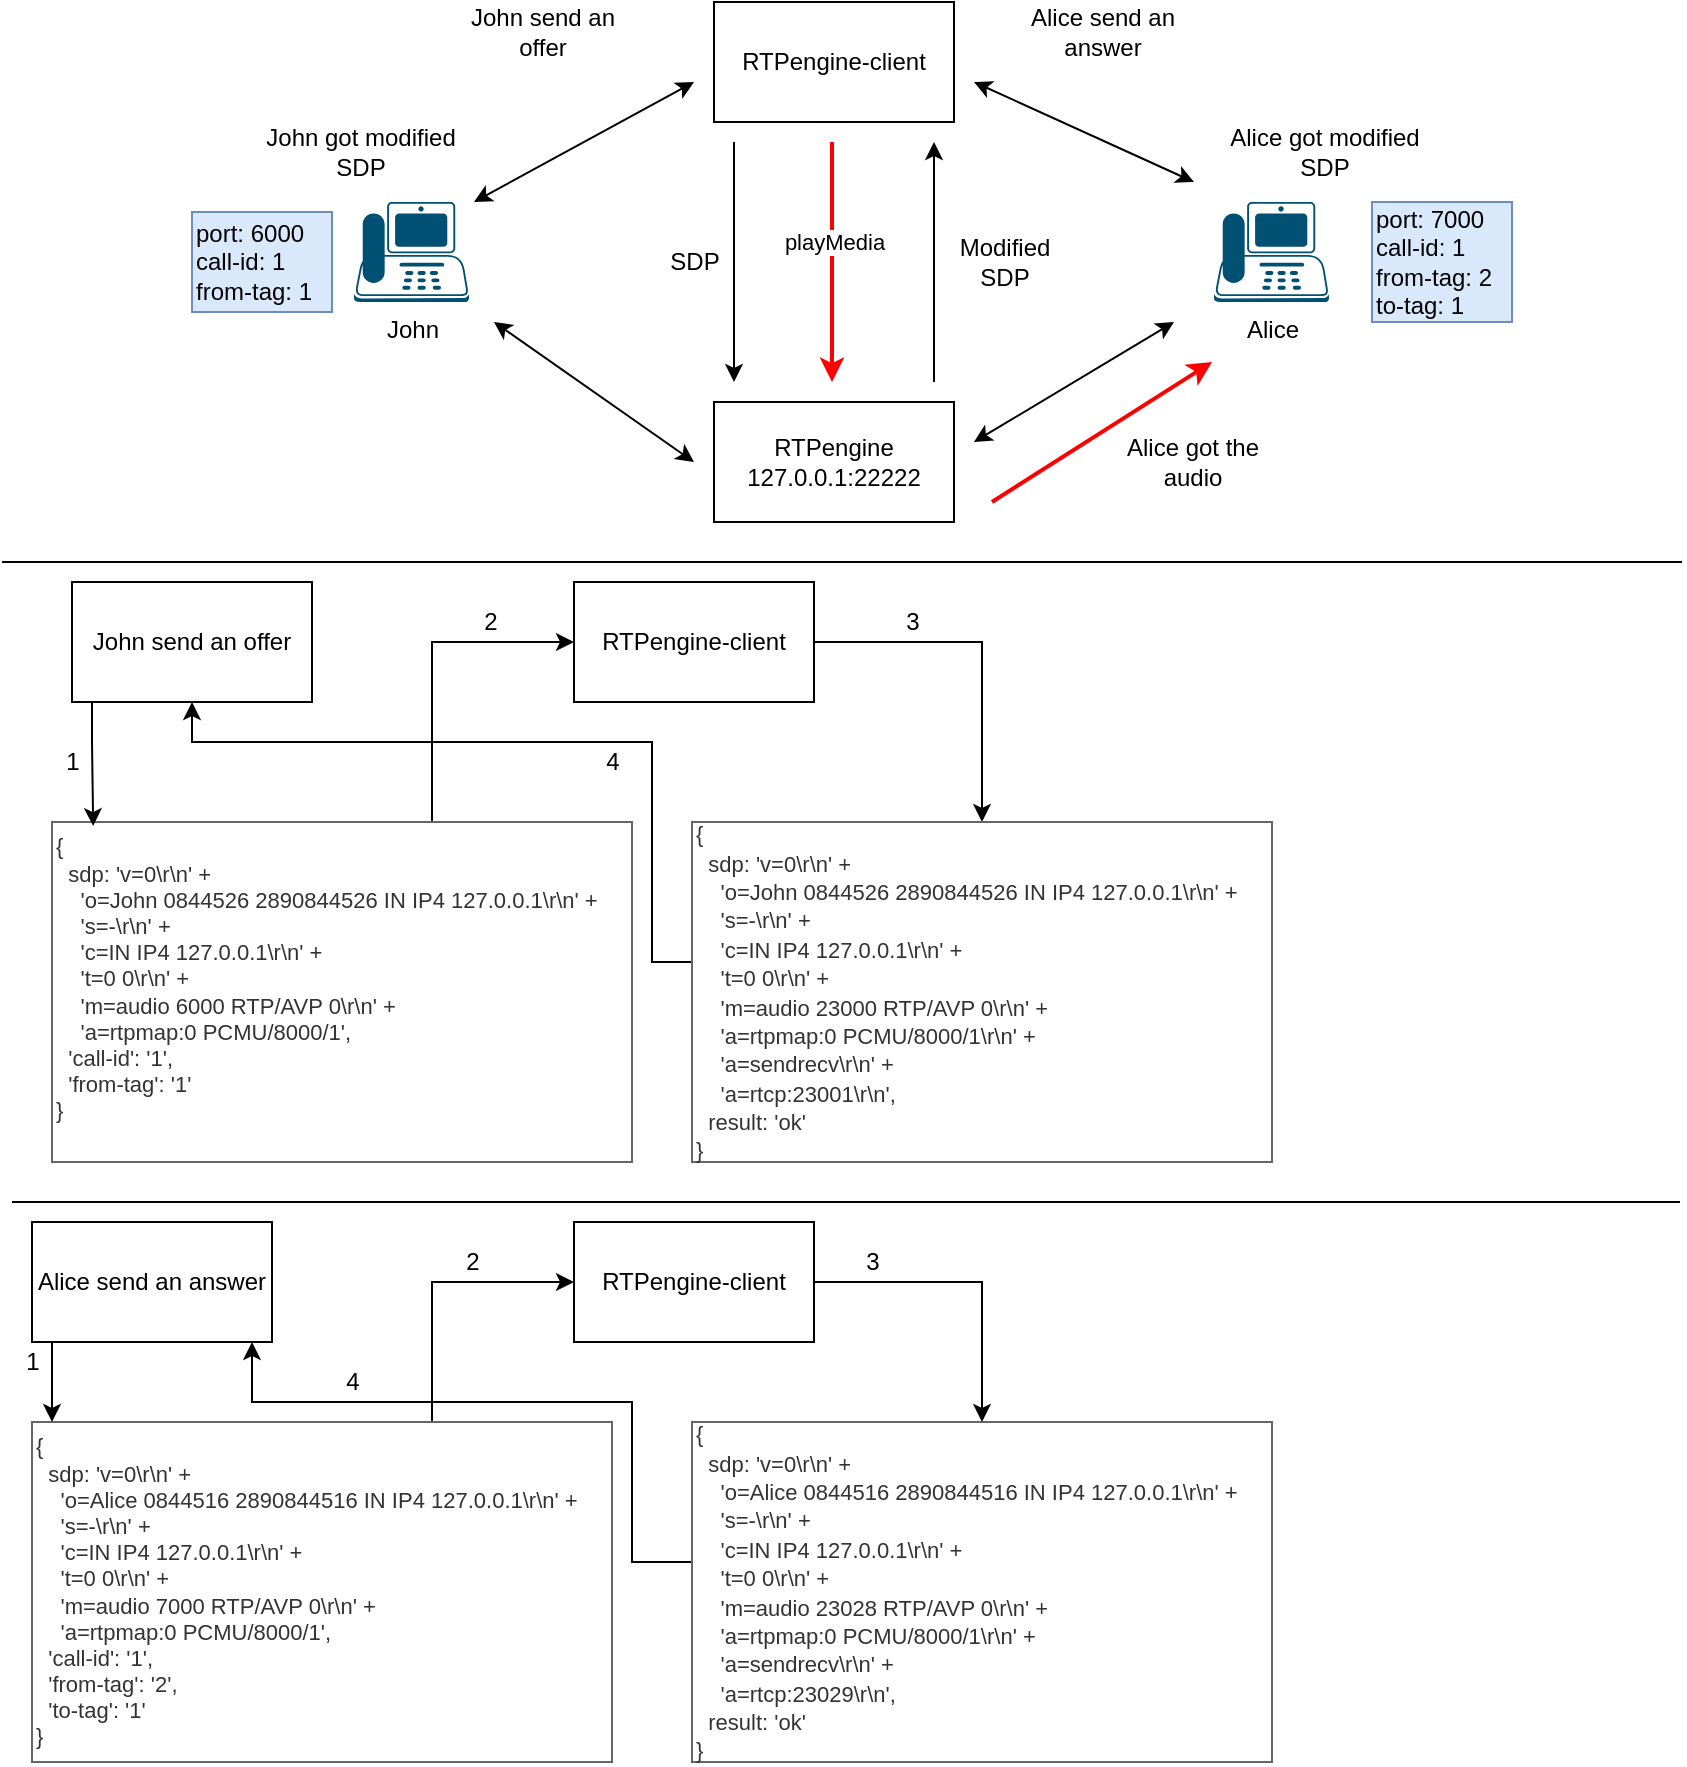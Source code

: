 <mxfile version="13.9.9" type="device" pages="5"><diagram id="t8pKm83KDbdQyxq47xin" name="Basic setup"><mxGraphModel dx="1379" dy="816" grid="0" gridSize="10" guides="1" tooltips="1" connect="1" arrows="1" fold="1" page="1" pageScale="1" pageWidth="850" pageHeight="1100" background="none" math="0" shadow="0"><root><mxCell id="0"/><mxCell id="1" parent="0"/><mxCell id="6N62o5LpVxNRxaaQxydO-1" value="RTPengine&lt;br&gt;127.0.0.1:22222" style="rounded=0;whiteSpace=wrap;html=1;fillColor=none;" parent="1" vertex="1"><mxGeometry x="361" y="200" width="120" height="60" as="geometry"/></mxCell><mxCell id="6N62o5LpVxNRxaaQxydO-2" value="RTPengine-client" style="rounded=0;whiteSpace=wrap;html=1;fillColor=none;" parent="1" vertex="1"><mxGeometry x="361" width="120" height="60" as="geometry"/></mxCell><mxCell id="6N62o5LpVxNRxaaQxydO-6" value="John" style="points=[[0.59,0,0],[0.87,0.015,0],[0.88,0.3,0],[0.99,0.99,0],[0.5,1,0],[0.01,0.99,0],[0.075,0.5,0],[0.17,0.115,0]];verticalLabelPosition=bottom;html=1;verticalAlign=top;aspect=fixed;align=center;pointerEvents=1;shape=mxgraph.cisco19.ip_phone;fillColor=#005073;strokeColor=none;" parent="1" vertex="1"><mxGeometry x="181" y="100" width="57.5" height="50" as="geometry"/></mxCell><mxCell id="6N62o5LpVxNRxaaQxydO-7" value="Alice" style="points=[[0.59,0,0],[0.87,0.015,0],[0.88,0.3,0],[0.99,0.99,0],[0.5,1,0],[0.01,0.99,0],[0.075,0.5,0],[0.17,0.115,0]];verticalLabelPosition=bottom;html=1;verticalAlign=top;aspect=fixed;align=center;pointerEvents=1;shape=mxgraph.cisco19.ip_phone;fillColor=#005073;strokeColor=none;" parent="1" vertex="1"><mxGeometry x="611" y="100" width="57.5" height="50" as="geometry"/></mxCell><mxCell id="6N62o5LpVxNRxaaQxydO-10" value="" style="endArrow=classic;startArrow=classic;html=1;" parent="1" edge="1"><mxGeometry width="50" height="50" relative="1" as="geometry"><mxPoint x="241" y="100" as="sourcePoint"/><mxPoint x="351" y="40" as="targetPoint"/></mxGeometry></mxCell><mxCell id="6N62o5LpVxNRxaaQxydO-11" value="" style="endArrow=classic;startArrow=classic;html=1;" parent="1" edge="1"><mxGeometry width="50" height="50" relative="1" as="geometry"><mxPoint x="601" y="90" as="sourcePoint"/><mxPoint x="491" y="40" as="targetPoint"/></mxGeometry></mxCell><mxCell id="6N62o5LpVxNRxaaQxydO-12" value="" style="endArrow=classic;startArrow=classic;html=1;" parent="1" edge="1"><mxGeometry width="50" height="50" relative="1" as="geometry"><mxPoint x="251" y="160" as="sourcePoint"/><mxPoint x="351" y="230" as="targetPoint"/></mxGeometry></mxCell><mxCell id="6N62o5LpVxNRxaaQxydO-13" value="" style="endArrow=classic;startArrow=classic;html=1;" parent="1" edge="1"><mxGeometry width="50" height="50" relative="1" as="geometry"><mxPoint x="491" y="220" as="sourcePoint"/><mxPoint x="591" y="160" as="targetPoint"/></mxGeometry></mxCell><mxCell id="6N62o5LpVxNRxaaQxydO-14" value="" style="endArrow=classic;html=1;" parent="1" edge="1"><mxGeometry width="50" height="50" relative="1" as="geometry"><mxPoint x="371" y="70" as="sourcePoint"/><mxPoint x="371" y="190" as="targetPoint"/></mxGeometry></mxCell><mxCell id="6N62o5LpVxNRxaaQxydO-15" value="SDP" style="text;html=1;align=center;verticalAlign=middle;resizable=0;points=[];autosize=1;" parent="1" vertex="1"><mxGeometry x="331" y="120" width="40" height="20" as="geometry"/></mxCell><mxCell id="6N62o5LpVxNRxaaQxydO-16" value="" style="endArrow=classic;html=1;" parent="1" edge="1"><mxGeometry width="50" height="50" relative="1" as="geometry"><mxPoint x="471" y="190" as="sourcePoint"/><mxPoint x="471" y="70" as="targetPoint"/></mxGeometry></mxCell><mxCell id="6N62o5LpVxNRxaaQxydO-17" value="Modified&lt;br&gt;SDP" style="text;html=1;align=center;verticalAlign=middle;resizable=0;points=[];autosize=1;" parent="1" vertex="1"><mxGeometry x="476" y="115" width="60" height="30" as="geometry"/></mxCell><mxCell id="6N62o5LpVxNRxaaQxydO-31" style="edgeStyle=orthogonalEdgeStyle;rounded=0;orthogonalLoop=1;jettySize=auto;html=1;" parent="1" source="6N62o5LpVxNRxaaQxydO-18" target="6N62o5LpVxNRxaaQxydO-22" edge="1"><mxGeometry relative="1" as="geometry"><Array as="points"><mxPoint x="220" y="320"/></Array></mxGeometry></mxCell><mxCell id="6N62o5LpVxNRxaaQxydO-18" value="&lt;div style=&quot;font-size: 11px&quot;&gt;&lt;div&gt;{&lt;/div&gt;&lt;div&gt;&amp;nbsp; sdp: 'v=0\r\n' +&lt;/div&gt;&lt;div&gt;&amp;nbsp; &amp;nbsp; 'o=John 0844526 2890844526 IN IP4 127.0.0.1\r\n' +&lt;/div&gt;&lt;div&gt;&amp;nbsp; &amp;nbsp; 's=-\r\n' +&lt;/div&gt;&lt;div&gt;&amp;nbsp; &amp;nbsp; 'c=IN IP4 127.0.0.1\r\n' +&lt;/div&gt;&lt;div&gt;&amp;nbsp; &amp;nbsp; 't=0 0\r\n' +&lt;/div&gt;&lt;div&gt;&amp;nbsp; &amp;nbsp; 'm=audio 6000 RTP/AVP 0\r\n' +&lt;/div&gt;&lt;div&gt;&amp;nbsp; &amp;nbsp; 'a=rtpmap:0 PCMU/8000/1',&lt;/div&gt;&lt;div&gt;&amp;nbsp; 'call-id': '1',&lt;/div&gt;&lt;div&gt;&amp;nbsp; 'from-tag': '1'&lt;/div&gt;&lt;div&gt;}&lt;/div&gt;&lt;div&gt;&lt;br&gt;&lt;/div&gt;&lt;/div&gt;" style="text;html=1;align=left;verticalAlign=middle;resizable=0;points=[];autosize=1;strokeColor=#666666;fontColor=#333333;" parent="1" vertex="1"><mxGeometry x="30" y="410" width="290" height="170" as="geometry"/></mxCell><mxCell id="6N62o5LpVxNRxaaQxydO-45" style="edgeStyle=orthogonalEdgeStyle;rounded=0;orthogonalLoop=1;jettySize=auto;html=1;" parent="1" source="6N62o5LpVxNRxaaQxydO-19" target="6N62o5LpVxNRxaaQxydO-43" edge="1"><mxGeometry relative="1" as="geometry"><Array as="points"><mxPoint x="220" y="640"/></Array></mxGeometry></mxCell><mxCell id="6N62o5LpVxNRxaaQxydO-19" value="&lt;div style=&quot;font-size: 11px&quot;&gt;&lt;div&gt;{&lt;/div&gt;&lt;div&gt;&amp;nbsp; sdp: 'v=0\r\n' +&lt;/div&gt;&lt;div&gt;&amp;nbsp; &amp;nbsp; 'o=Alice 0844516 2890844516 IN IP4 127.0.0.1\r\n' +&lt;/div&gt;&lt;div&gt;&amp;nbsp; &amp;nbsp; 's=-\r\n' +&lt;/div&gt;&lt;div&gt;&amp;nbsp; &amp;nbsp; 'c=IN IP4 127.0.0.1\r\n' +&lt;/div&gt;&lt;div&gt;&amp;nbsp; &amp;nbsp; 't=0 0\r\n' +&lt;/div&gt;&lt;div&gt;&amp;nbsp; &amp;nbsp; 'm=audio 7000 RTP/AVP 0\r\n' +&lt;/div&gt;&lt;div&gt;&amp;nbsp; &amp;nbsp; 'a=rtpmap:0 PCMU/8000/1',&lt;/div&gt;&lt;div&gt;&amp;nbsp; 'call-id': '1',&lt;/div&gt;&lt;div&gt;&amp;nbsp; 'from-tag': '2',&lt;/div&gt;&lt;div&gt;&amp;nbsp; 'to-tag': '1'&lt;/div&gt;&lt;div&gt;}&lt;/div&gt;&lt;/div&gt;" style="text;html=1;align=left;verticalAlign=middle;resizable=0;points=[];autosize=1;strokeColor=#666666;fontColor=#333333;" parent="1" vertex="1"><mxGeometry x="20" y="710" width="290" height="170" as="geometry"/></mxCell><mxCell id="6N62o5LpVxNRxaaQxydO-30" style="edgeStyle=orthogonalEdgeStyle;rounded=0;orthogonalLoop=1;jettySize=auto;html=1;entryX=0.071;entryY=0.012;entryDx=0;entryDy=0;entryPerimeter=0;" parent="1" source="6N62o5LpVxNRxaaQxydO-20" target="6N62o5LpVxNRxaaQxydO-18" edge="1"><mxGeometry relative="1" as="geometry"><Array as="points"><mxPoint x="50" y="370"/><mxPoint x="50" y="370"/></Array></mxGeometry></mxCell><mxCell id="6N62o5LpVxNRxaaQxydO-20" value="John send an offer" style="rounded=0;whiteSpace=wrap;html=1;align=center;fillColor=none;" parent="1" vertex="1"><mxGeometry x="40" y="290" width="120" height="60" as="geometry"/></mxCell><mxCell id="6N62o5LpVxNRxaaQxydO-32" style="edgeStyle=orthogonalEdgeStyle;rounded=0;orthogonalLoop=1;jettySize=auto;html=1;" parent="1" source="6N62o5LpVxNRxaaQxydO-22" target="6N62o5LpVxNRxaaQxydO-24" edge="1"><mxGeometry relative="1" as="geometry"><Array as="points"><mxPoint x="495" y="320"/></Array></mxGeometry></mxCell><mxCell id="6N62o5LpVxNRxaaQxydO-22" value="RTPengine-client" style="rounded=0;whiteSpace=wrap;html=1;align=center;fillColor=none;" parent="1" vertex="1"><mxGeometry x="291" y="290" width="120" height="60" as="geometry"/></mxCell><mxCell id="6N62o5LpVxNRxaaQxydO-33" style="edgeStyle=orthogonalEdgeStyle;rounded=0;orthogonalLoop=1;jettySize=auto;html=1;" parent="1" source="6N62o5LpVxNRxaaQxydO-24" target="6N62o5LpVxNRxaaQxydO-20" edge="1"><mxGeometry relative="1" as="geometry"><Array as="points"><mxPoint x="330" y="480"/><mxPoint x="330" y="370"/><mxPoint x="100" y="370"/></Array></mxGeometry></mxCell><mxCell id="6N62o5LpVxNRxaaQxydO-24" value="&lt;div&gt;&lt;div&gt;&lt;div&gt;&lt;span style=&quot;font-size: 11px&quot;&gt;{&lt;/span&gt;&lt;/div&gt;&lt;div&gt;&lt;span style=&quot;font-size: 11px&quot;&gt;&amp;nbsp; sdp: 'v=0\r\n' +&lt;/span&gt;&lt;/div&gt;&lt;div&gt;&lt;span style=&quot;font-size: 11px&quot;&gt;&amp;nbsp; &amp;nbsp; 'o=John 0844526 2890844526 IN IP4 127.0.0.1\r\n' +&lt;/span&gt;&lt;/div&gt;&lt;div&gt;&lt;span style=&quot;font-size: 11px&quot;&gt;&amp;nbsp; &amp;nbsp; 's=-\r\n' +&lt;/span&gt;&lt;/div&gt;&lt;div&gt;&lt;span style=&quot;font-size: 11px&quot;&gt;&amp;nbsp; &amp;nbsp; 'c=IN IP4 127.0.0.1\r\n' +&lt;/span&gt;&lt;/div&gt;&lt;div&gt;&lt;span style=&quot;font-size: 11px&quot;&gt;&amp;nbsp; &amp;nbsp; 't=0 0\r\n' +&lt;/span&gt;&lt;/div&gt;&lt;div&gt;&lt;span style=&quot;font-size: 11px&quot;&gt;&amp;nbsp; &amp;nbsp; 'm=audio 23000 RTP/AVP 0\r\n' +&lt;/span&gt;&lt;/div&gt;&lt;div&gt;&lt;span style=&quot;font-size: 11px&quot;&gt;&amp;nbsp; &amp;nbsp; 'a=rtpmap:0 PCMU/8000/1\r\n' +&lt;/span&gt;&lt;/div&gt;&lt;div&gt;&lt;span style=&quot;font-size: 11px&quot;&gt;&amp;nbsp; &amp;nbsp; 'a=sendrecv\r\n' +&lt;/span&gt;&lt;/div&gt;&lt;div&gt;&lt;span style=&quot;font-size: 11px&quot;&gt;&amp;nbsp; &amp;nbsp; 'a=rtcp:23001\r\n',&lt;/span&gt;&lt;/div&gt;&lt;div&gt;&lt;span style=&quot;font-size: 11px&quot;&gt;&amp;nbsp; result: 'ok'&lt;/span&gt;&lt;/div&gt;&lt;div&gt;&lt;span style=&quot;font-size: 11px&quot;&gt;}&lt;/span&gt;&lt;/div&gt;&lt;/div&gt;&lt;/div&gt;" style="text;html=1;align=left;verticalAlign=middle;resizable=0;points=[];autosize=1;strokeColor=#666666;fontColor=#333333;" parent="1" vertex="1"><mxGeometry x="350" y="410" width="290" height="170" as="geometry"/></mxCell><mxCell id="6N62o5LpVxNRxaaQxydO-27" value="" style="endArrow=none;html=1;" parent="1" edge="1"><mxGeometry width="50" height="50" relative="1" as="geometry"><mxPoint x="5" y="280" as="sourcePoint"/><mxPoint x="845" y="280" as="targetPoint"/></mxGeometry></mxCell><mxCell id="6N62o5LpVxNRxaaQxydO-34" value="1" style="text;html=1;align=center;verticalAlign=middle;resizable=0;points=[];autosize=1;" parent="1" vertex="1"><mxGeometry x="30" y="370" width="20" height="20" as="geometry"/></mxCell><mxCell id="6N62o5LpVxNRxaaQxydO-35" value="2" style="text;html=1;align=center;verticalAlign=middle;resizable=0;points=[];autosize=1;" parent="1" vertex="1"><mxGeometry x="238.5" y="300" width="20" height="20" as="geometry"/></mxCell><mxCell id="6N62o5LpVxNRxaaQxydO-36" value="3" style="text;html=1;align=center;verticalAlign=middle;resizable=0;points=[];autosize=1;" parent="1" vertex="1"><mxGeometry x="450" y="300" width="20" height="20" as="geometry"/></mxCell><mxCell id="6N62o5LpVxNRxaaQxydO-37" value="4" style="text;html=1;align=center;verticalAlign=middle;resizable=0;points=[];autosize=1;" parent="1" vertex="1"><mxGeometry x="300" y="370" width="20" height="20" as="geometry"/></mxCell><mxCell id="6N62o5LpVxNRxaaQxydO-38" value="John send an&lt;br&gt;offer" style="text;html=1;align=center;verticalAlign=middle;resizable=0;points=[];autosize=1;" parent="1" vertex="1"><mxGeometry x="230" width="90" height="30" as="geometry"/></mxCell><mxCell id="6N62o5LpVxNRxaaQxydO-39" value="Alice send an&lt;br&gt;answer" style="text;html=1;align=center;verticalAlign=middle;resizable=0;points=[];autosize=1;" parent="1" vertex="1"><mxGeometry x="510" width="90" height="30" as="geometry"/></mxCell><mxCell id="6N62o5LpVxNRxaaQxydO-47" style="edgeStyle=orthogonalEdgeStyle;rounded=0;orthogonalLoop=1;jettySize=auto;html=1;" parent="1" source="6N62o5LpVxNRxaaQxydO-40" target="6N62o5LpVxNRxaaQxydO-42" edge="1"><mxGeometry relative="1" as="geometry"><Array as="points"><mxPoint x="320" y="780"/><mxPoint x="320" y="700"/><mxPoint x="130" y="700"/></Array></mxGeometry></mxCell><mxCell id="6N62o5LpVxNRxaaQxydO-40" value="&lt;div&gt;&lt;div&gt;&lt;div&gt;&lt;span style=&quot;font-size: 11px&quot;&gt;{&lt;/span&gt;&lt;/div&gt;&lt;div&gt;&lt;span style=&quot;font-size: 11px&quot;&gt;&amp;nbsp; sdp: 'v=0\r\n' +&lt;/span&gt;&lt;/div&gt;&lt;div&gt;&lt;span style=&quot;font-size: 11px&quot;&gt;&amp;nbsp; &amp;nbsp; 'o=Alice 0844516 2890844516 IN IP4 127.0.0.1\r\n' +&lt;/span&gt;&lt;/div&gt;&lt;div&gt;&lt;span style=&quot;font-size: 11px&quot;&gt;&amp;nbsp; &amp;nbsp; 's=-\r\n' +&lt;/span&gt;&lt;/div&gt;&lt;div&gt;&lt;span style=&quot;font-size: 11px&quot;&gt;&amp;nbsp; &amp;nbsp; 'c=IN IP4 127.0.0.1\r\n' +&lt;/span&gt;&lt;/div&gt;&lt;div&gt;&lt;span style=&quot;font-size: 11px&quot;&gt;&amp;nbsp; &amp;nbsp; 't=0 0\r\n' +&lt;/span&gt;&lt;/div&gt;&lt;div&gt;&lt;span style=&quot;font-size: 11px&quot;&gt;&amp;nbsp; &amp;nbsp; 'm=audio 23028 RTP/AVP 0\r\n' +&lt;/span&gt;&lt;/div&gt;&lt;div&gt;&lt;span style=&quot;font-size: 11px&quot;&gt;&amp;nbsp; &amp;nbsp; 'a=rtpmap:0 PCMU/8000/1\r\n' +&lt;/span&gt;&lt;/div&gt;&lt;div&gt;&lt;span style=&quot;font-size: 11px&quot;&gt;&amp;nbsp; &amp;nbsp; 'a=sendrecv\r\n' +&lt;/span&gt;&lt;/div&gt;&lt;div&gt;&lt;span style=&quot;font-size: 11px&quot;&gt;&amp;nbsp; &amp;nbsp; 'a=rtcp:23029\r\n',&lt;/span&gt;&lt;/div&gt;&lt;div&gt;&lt;span style=&quot;font-size: 11px&quot;&gt;&amp;nbsp; result: 'ok'&lt;/span&gt;&lt;/div&gt;&lt;div&gt;&lt;span style=&quot;font-size: 11px&quot;&gt;}&lt;/span&gt;&lt;/div&gt;&lt;/div&gt;&lt;/div&gt;" style="text;html=1;align=left;verticalAlign=middle;resizable=0;points=[];autosize=1;strokeColor=#666666;fontColor=#333333;" parent="1" vertex="1"><mxGeometry x="350" y="710" width="290" height="170" as="geometry"/></mxCell><mxCell id="6N62o5LpVxNRxaaQxydO-41" value="" style="endArrow=none;html=1;" parent="1" edge="1"><mxGeometry width="50" height="50" relative="1" as="geometry"><mxPoint x="10" y="600" as="sourcePoint"/><mxPoint x="844" y="600" as="targetPoint"/></mxGeometry></mxCell><mxCell id="6N62o5LpVxNRxaaQxydO-44" style="edgeStyle=orthogonalEdgeStyle;rounded=0;orthogonalLoop=1;jettySize=auto;html=1;" parent="1" source="6N62o5LpVxNRxaaQxydO-42" target="6N62o5LpVxNRxaaQxydO-19" edge="1"><mxGeometry relative="1" as="geometry"><Array as="points"><mxPoint x="30" y="700"/><mxPoint x="30" y="700"/></Array></mxGeometry></mxCell><mxCell id="6N62o5LpVxNRxaaQxydO-42" value="Alice send an answer" style="rounded=0;whiteSpace=wrap;html=1;align=center;fillColor=none;" parent="1" vertex="1"><mxGeometry x="20" y="610" width="120" height="60" as="geometry"/></mxCell><mxCell id="6N62o5LpVxNRxaaQxydO-46" style="edgeStyle=orthogonalEdgeStyle;rounded=0;orthogonalLoop=1;jettySize=auto;html=1;" parent="1" source="6N62o5LpVxNRxaaQxydO-43" target="6N62o5LpVxNRxaaQxydO-40" edge="1"><mxGeometry relative="1" as="geometry"><Array as="points"><mxPoint x="495" y="640"/></Array></mxGeometry></mxCell><mxCell id="6N62o5LpVxNRxaaQxydO-43" value="RTPengine-client" style="rounded=0;whiteSpace=wrap;html=1;align=center;fillColor=none;" parent="1" vertex="1"><mxGeometry x="291" y="610" width="120" height="60" as="geometry"/></mxCell><mxCell id="6N62o5LpVxNRxaaQxydO-48" value="1" style="text;html=1;align=center;verticalAlign=middle;resizable=0;points=[];autosize=1;" parent="1" vertex="1"><mxGeometry x="10" y="670" width="20" height="20" as="geometry"/></mxCell><mxCell id="6N62o5LpVxNRxaaQxydO-49" value="2" style="text;html=1;align=center;verticalAlign=middle;resizable=0;points=[];autosize=1;" parent="1" vertex="1"><mxGeometry x="230" y="620" width="20" height="20" as="geometry"/></mxCell><mxCell id="6N62o5LpVxNRxaaQxydO-50" value="3" style="text;html=1;align=center;verticalAlign=middle;resizable=0;points=[];autosize=1;" parent="1" vertex="1"><mxGeometry x="430" y="620" width="20" height="20" as="geometry"/></mxCell><mxCell id="6N62o5LpVxNRxaaQxydO-51" value="4" style="text;html=1;align=center;verticalAlign=middle;resizable=0;points=[];autosize=1;" parent="1" vertex="1"><mxGeometry x="170" y="680" width="20" height="20" as="geometry"/></mxCell><mxCell id="6N62o5LpVxNRxaaQxydO-52" value="John got modified&lt;br&gt;SDP" style="text;html=1;align=center;verticalAlign=middle;resizable=0;points=[];autosize=1;" parent="1" vertex="1"><mxGeometry x="128.5" y="60" width="110" height="30" as="geometry"/></mxCell><mxCell id="6N62o5LpVxNRxaaQxydO-53" value="Alice got modified&lt;br&gt;SDP" style="text;html=1;align=center;verticalAlign=middle;resizable=0;points=[];autosize=1;" parent="1" vertex="1"><mxGeometry x="611" y="60" width="110" height="30" as="geometry"/></mxCell><mxCell id="6N62o5LpVxNRxaaQxydO-57" value="" style="endArrow=classic;html=1;fillColor=#f8cecc;strokeWidth=2;strokeColor=#FF0000;" parent="1" edge="1"><mxGeometry width="50" height="50" relative="1" as="geometry"><mxPoint x="420" y="70" as="sourcePoint"/><mxPoint x="420" y="190" as="targetPoint"/></mxGeometry></mxCell><mxCell id="6N62o5LpVxNRxaaQxydO-58" value="playMedia" style="edgeLabel;html=1;align=center;verticalAlign=middle;resizable=0;points=[];labelBackgroundColor=#ffffff;" parent="6N62o5LpVxNRxaaQxydO-57" vertex="1" connectable="0"><mxGeometry x="-0.45" y="-2" relative="1" as="geometry"><mxPoint x="3" y="17" as="offset"/></mxGeometry></mxCell><mxCell id="6N62o5LpVxNRxaaQxydO-59" value="" style="endArrow=classic;html=1;strokeColor=#FF0000;strokeWidth=2;" parent="1" edge="1"><mxGeometry width="50" height="50" relative="1" as="geometry"><mxPoint x="500" y="250" as="sourcePoint"/><mxPoint x="610" y="180" as="targetPoint"/></mxGeometry></mxCell><mxCell id="6N62o5LpVxNRxaaQxydO-60" value="Alice got the&lt;br&gt;audio" style="text;html=1;align=center;verticalAlign=middle;resizable=0;points=[];autosize=1;" parent="1" vertex="1"><mxGeometry x="560" y="215" width="80" height="30" as="geometry"/></mxCell><mxCell id="6N62o5LpVxNRxaaQxydO-63" value="&lt;span&gt;port: 6000&lt;/span&gt;&lt;br&gt;&lt;span&gt;call-id: 1&lt;/span&gt;&lt;br&gt;&lt;span&gt;from-tag: 1&lt;/span&gt;" style="rounded=0;whiteSpace=wrap;html=1;align=left;fillColor=#dae8fc;strokeColor=#6c8ebf;" parent="1" vertex="1"><mxGeometry x="100" y="105" width="70" height="50" as="geometry"/></mxCell><mxCell id="6N62o5LpVxNRxaaQxydO-64" value="&lt;span style=&quot;text-align: center&quot;&gt;port: 7000&lt;/span&gt;&lt;br style=&quot;text-align: center&quot;&gt;&lt;span style=&quot;text-align: center&quot;&gt;call-id: 1&lt;/span&gt;&lt;br style=&quot;text-align: center&quot;&gt;&lt;span style=&quot;text-align: center&quot;&gt;from-tag: 2&lt;/span&gt;&lt;br style=&quot;text-align: center&quot;&gt;&lt;span style=&quot;text-align: center&quot;&gt;to-tag: 1&lt;/span&gt;" style="rounded=0;whiteSpace=wrap;html=1;align=left;fillColor=#dae8fc;strokeColor=#6c8ebf;" parent="1" vertex="1"><mxGeometry x="690" y="100" width="70" height="60" as="geometry"/></mxCell></root></mxGraphModel></diagram><diagram id="ieZM4I3oWoT72fqUhAsn" name="Perl test"><mxGraphModel dx="1102" dy="552" grid="1" gridSize="10" guides="1" tooltips="1" connect="1" arrows="1" fold="1" page="1" pageScale="1" pageWidth="850" pageHeight="1100" math="0" shadow="0"><root><mxCell id="8U4GZGnmFfjfb2a8tzVF-0"/><mxCell id="8U4GZGnmFfjfb2a8tzVF-1" parent="8U4GZGnmFfjfb2a8tzVF-0"/><mxCell id="8U4GZGnmFfjfb2a8tzVF-2" value="&lt;font style=&quot;font-size: 24px&quot;&gt;Have to notice that test is good&lt;/font&gt;" style="text;html=1;align=center;verticalAlign=middle;resizable=0;points=[];autosize=1;" vertex="1" parent="8U4GZGnmFfjfb2a8tzVF-1"><mxGeometry x="10" y="10" width="350" height="20" as="geometry"/></mxCell><mxCell id="8U4GZGnmFfjfb2a8tzVF-5" value="caller" style="points=[[0.59,0,0],[0.87,0.015,0],[0.88,0.3,0],[0.99,0.99,0],[0.5,1,0],[0.01,0.99,0],[0.075,0.5,0],[0.17,0.115,0]];verticalLabelPosition=bottom;html=1;verticalAlign=top;aspect=fixed;align=center;pointerEvents=1;shape=mxgraph.cisco19.ip_phone;fillColor=#005073;strokeColor=none;" vertex="1" parent="8U4GZGnmFfjfb2a8tzVF-1"><mxGeometry x="121.25" y="205" width="57.5" height="50" as="geometry"/></mxCell><mxCell id="8U4GZGnmFfjfb2a8tzVF-6" value="callee" style="points=[[0.59,0,0],[0.87,0.015,0],[0.88,0.3,0],[0.99,0.99,0],[0.5,1,0],[0.01,0.99,0],[0.075,0.5,0],[0.17,0.115,0]];verticalLabelPosition=bottom;html=1;verticalAlign=top;aspect=fixed;align=center;pointerEvents=1;shape=mxgraph.cisco19.ip_phone;fillColor=#005073;strokeColor=none;" vertex="1" parent="8U4GZGnmFfjfb2a8tzVF-1"><mxGeometry x="601.25" y="205" width="57.5" height="50" as="geometry"/></mxCell><mxCell id="8U4GZGnmFfjfb2a8tzVF-7" value="" style="rounded=1;whiteSpace=wrap;html=1;strokeWidth=2;fillWeight=4;hachureGap=8;hachureAngle=45;fillColor=#1ba1e2;sketch=1;" vertex="1" parent="8U4GZGnmFfjfb2a8tzVF-1"><mxGeometry x="272.25" y="207.5" width="80" height="45" as="geometry"/></mxCell><mxCell id="8U4GZGnmFfjfb2a8tzVF-8" value="" style="rounded=1;whiteSpace=wrap;html=1;strokeWidth=2;fillWeight=4;hachureGap=8;hachureAngle=45;fillColor=#1ba1e2;sketch=1;" vertex="1" parent="8U4GZGnmFfjfb2a8tzVF-1"><mxGeometry x="437.25" y="205" width="80" height="45" as="geometry"/></mxCell><mxCell id="8U4GZGnmFfjfb2a8tzVF-14" value="IP:&amp;nbsp;192.168.1.97" style="text;html=1;align=center;verticalAlign=middle;resizable=0;points=[];autosize=1;" vertex="1" parent="8U4GZGnmFfjfb2a8tzVF-1"><mxGeometry x="100" y="275" width="100" height="20" as="geometry"/></mxCell><mxCell id="8U4GZGnmFfjfb2a8tzVF-15" value="RTP PORT: 2000" style="text;html=1;align=center;verticalAlign=middle;resizable=0;points=[];autosize=1;" vertex="1" parent="8U4GZGnmFfjfb2a8tzVF-1"><mxGeometry x="95" y="295" width="110" height="20" as="geometry"/></mxCell><mxCell id="8U4GZGnmFfjfb2a8tzVF-16" value="IP: 192.168.1.97" style="text;html=1;align=center;verticalAlign=middle;resizable=0;points=[];autosize=1;" vertex="1" parent="8U4GZGnmFfjfb2a8tzVF-1"><mxGeometry x="262.25" y="252.5" width="100" height="20" as="geometry"/></mxCell><mxCell id="8U4GZGnmFfjfb2a8tzVF-17" value="RTP PORT: 30020" style="text;html=1;align=center;verticalAlign=middle;resizable=0;points=[];autosize=1;" vertex="1" parent="8U4GZGnmFfjfb2a8tzVF-1"><mxGeometry x="257.25" y="272.5" width="110" height="20" as="geometry"/></mxCell><mxCell id="8U4GZGnmFfjfb2a8tzVF-18" value="RTCP PORT: 30021" style="text;html=1;align=center;verticalAlign=middle;resizable=0;points=[];autosize=1;" vertex="1" parent="8U4GZGnmFfjfb2a8tzVF-1"><mxGeometry x="252.25" y="292.5" width="120" height="20" as="geometry"/></mxCell><mxCell id="8U4GZGnmFfjfb2a8tzVF-19" value="RTCP PORT: 2001" style="text;html=1;align=center;verticalAlign=middle;resizable=0;points=[];autosize=1;" vertex="1" parent="8U4GZGnmFfjfb2a8tzVF-1"><mxGeometry x="90" y="315" width="120" height="20" as="geometry"/></mxCell><mxCell id="8U4GZGnmFfjfb2a8tzVF-20" value="IP:&amp;nbsp;172.17.0.1" style="text;html=1;align=center;verticalAlign=middle;resizable=0;points=[];autosize=1;" vertex="1" parent="8U4GZGnmFfjfb2a8tzVF-1"><mxGeometry x="585" y="272.5" width="90" height="20" as="geometry"/></mxCell><mxCell id="8U4GZGnmFfjfb2a8tzVF-21" value="RTP PORT: 2004" style="text;html=1;align=center;verticalAlign=middle;resizable=0;points=[];autosize=1;" vertex="1" parent="8U4GZGnmFfjfb2a8tzVF-1"><mxGeometry x="575" y="292.5" width="110" height="20" as="geometry"/></mxCell><mxCell id="8U4GZGnmFfjfb2a8tzVF-22" value="RTCP PORT: 2005" style="text;html=1;align=center;verticalAlign=middle;resizable=0;points=[];autosize=1;" vertex="1" parent="8U4GZGnmFfjfb2a8tzVF-1"><mxGeometry x="570" y="312.5" width="120" height="20" as="geometry"/></mxCell><mxCell id="8U4GZGnmFfjfb2a8tzVF-23" value="IP:&amp;nbsp;172.17.0.1" style="text;html=1;align=center;verticalAlign=middle;resizable=0;points=[];autosize=1;" vertex="1" parent="8U4GZGnmFfjfb2a8tzVF-1"><mxGeometry x="432.25" y="250" width="90" height="20" as="geometry"/></mxCell><mxCell id="8U4GZGnmFfjfb2a8tzVF-24" value="RTP PORT: 30030" style="text;html=1;align=center;verticalAlign=middle;resizable=0;points=[];autosize=1;" vertex="1" parent="8U4GZGnmFfjfb2a8tzVF-1"><mxGeometry x="422.25" y="270" width="110" height="20" as="geometry"/></mxCell><mxCell id="8U4GZGnmFfjfb2a8tzVF-25" value="RTCP PORT: 30031" style="text;html=1;align=center;verticalAlign=middle;resizable=0;points=[];autosize=1;" vertex="1" parent="8U4GZGnmFfjfb2a8tzVF-1"><mxGeometry x="417.25" y="290" width="120" height="20" as="geometry"/></mxCell><mxCell id="8U4GZGnmFfjfb2a8tzVF-26" value="RTPengine" style="shape=hexagon;perimeter=hexagonPerimeter2;whiteSpace=wrap;html=1;fixedSize=1;" vertex="1" parent="8U4GZGnmFfjfb2a8tzVF-1"><mxGeometry x="352.25" y="80" width="85" height="50" as="geometry"/></mxCell><mxCell id="8U4GZGnmFfjfb2a8tzVF-27" value="127.0.0.1" style="text;html=1;align=center;verticalAlign=middle;resizable=0;points=[];autosize=1;" vertex="1" parent="8U4GZGnmFfjfb2a8tzVF-1"><mxGeometry x="359.75" y="60" width="70" height="20" as="geometry"/></mxCell><mxCell id="8U4GZGnmFfjfb2a8tzVF-28" value="" style="endArrow=classic;html=1;" edge="1" parent="8U4GZGnmFfjfb2a8tzVF-1"><mxGeometry width="50" height="50" relative="1" as="geometry"><mxPoint x="180" y="200" as="sourcePoint"/><mxPoint x="340" y="110" as="targetPoint"/></mxGeometry></mxCell><mxCell id="8U4GZGnmFfjfb2a8tzVF-30" value="Offer" style="edgeLabel;html=1;align=center;verticalAlign=middle;resizable=0;points=[];" vertex="1" connectable="0" parent="8U4GZGnmFfjfb2a8tzVF-28"><mxGeometry x="-0.103" y="1" relative="1" as="geometry"><mxPoint as="offset"/></mxGeometry></mxCell><mxCell id="8U4GZGnmFfjfb2a8tzVF-31" value="" style="endArrow=classic;html=1;" edge="1" parent="8U4GZGnmFfjfb2a8tzVF-1"><mxGeometry width="50" height="50" relative="1" as="geometry"><mxPoint x="600" y="200" as="sourcePoint"/><mxPoint x="450" y="110" as="targetPoint"/></mxGeometry></mxCell><mxCell id="8U4GZGnmFfjfb2a8tzVF-32" value="Answer" style="edgeLabel;html=1;align=center;verticalAlign=middle;resizable=0;points=[];" vertex="1" connectable="0" parent="8U4GZGnmFfjfb2a8tzVF-31"><mxGeometry x="-0.133" y="-2" relative="1" as="geometry"><mxPoint as="offset"/></mxGeometry></mxCell><mxCell id="8U4GZGnmFfjfb2a8tzVF-33" value="" style="endArrow=classic;html=1;" edge="1" parent="8U4GZGnmFfjfb2a8tzVF-1"><mxGeometry width="50" height="50" relative="1" as="geometry"><mxPoint x="350" y="120" as="sourcePoint"/><mxPoint x="300" y="190" as="targetPoint"/></mxGeometry></mxCell><mxCell id="8U4GZGnmFfjfb2a8tzVF-34" value="Response" style="edgeLabel;html=1;align=center;verticalAlign=middle;resizable=0;points=[];" vertex="1" connectable="0" parent="8U4GZGnmFfjfb2a8tzVF-33"><mxGeometry x="0.306" y="2" relative="1" as="geometry"><mxPoint x="10.82" y="-16.6" as="offset"/></mxGeometry></mxCell><mxCell id="8U4GZGnmFfjfb2a8tzVF-35" value="" style="endArrow=classic;html=1;" edge="1" parent="8U4GZGnmFfjfb2a8tzVF-1"><mxGeometry width="50" height="50" relative="1" as="geometry"><mxPoint x="430" y="120" as="sourcePoint"/><mxPoint x="460" y="190" as="targetPoint"/></mxGeometry></mxCell><mxCell id="8U4GZGnmFfjfb2a8tzVF-36" value="Response" style="edgeLabel;html=1;align=center;verticalAlign=middle;resizable=0;points=[];" vertex="1" connectable="0" parent="8U4GZGnmFfjfb2a8tzVF-35"><mxGeometry x="0.453" y="-2" relative="1" as="geometry"><mxPoint x="-7.85" y="-24.11" as="offset"/></mxGeometry></mxCell><mxCell id="8U4GZGnmFfjfb2a8tzVF-37" value="" style="endArrow=classic;startArrow=classic;html=1;" edge="1" parent="8U4GZGnmFfjfb2a8tzVF-1"><mxGeometry width="50" height="50" relative="1" as="geometry"><mxPoint x="190" y="210" as="sourcePoint"/><mxPoint x="260" y="210" as="targetPoint"/></mxGeometry></mxCell><mxCell id="8U4GZGnmFfjfb2a8tzVF-38" value="" style="endArrow=classic;startArrow=classic;html=1;" edge="1" parent="8U4GZGnmFfjfb2a8tzVF-1"><mxGeometry width="50" height="50" relative="1" as="geometry"><mxPoint x="530" y="210" as="sourcePoint"/><mxPoint x="590" y="210" as="targetPoint"/></mxGeometry></mxCell><mxCell id="8U4GZGnmFfjfb2a8tzVF-39" value="" style="endArrow=classic;startArrow=classic;html=1;" edge="1" parent="8U4GZGnmFfjfb2a8tzVF-1"><mxGeometry width="50" height="50" relative="1" as="geometry"><mxPoint x="360" y="210" as="sourcePoint"/><mxPoint x="430" y="210" as="targetPoint"/></mxGeometry></mxCell><mxCell id="8U4GZGnmFfjfb2a8tzVF-43" style="rounded=0;orthogonalLoop=1;jettySize=auto;html=1;" edge="1" parent="8U4GZGnmFfjfb2a8tzVF-1" source="8U4GZGnmFfjfb2a8tzVF-40" target="8U4GZGnmFfjfb2a8tzVF-42"><mxGeometry relative="1" as="geometry"/></mxCell><mxCell id="8U4GZGnmFfjfb2a8tzVF-40" value="Caller send an offer" style="rounded=1;whiteSpace=wrap;html=1;absoluteArcSize=1;arcSize=14;strokeWidth=2;" vertex="1" parent="8U4GZGnmFfjfb2a8tzVF-1"><mxGeometry x="260" y="400" width="100" height="60" as="geometry"/></mxCell><mxCell id="8U4GZGnmFfjfb2a8tzVF-58" style="edgeStyle=none;rounded=0;orthogonalLoop=1;jettySize=auto;html=1;" edge="1" parent="8U4GZGnmFfjfb2a8tzVF-1" source="8U4GZGnmFfjfb2a8tzVF-42" target="8U4GZGnmFfjfb2a8tzVF-57"><mxGeometry relative="1" as="geometry"/></mxCell><mxCell id="8U4GZGnmFfjfb2a8tzVF-42" value="Start sending data to callee" style="rounded=1;whiteSpace=wrap;html=1;absoluteArcSize=1;arcSize=14;strokeWidth=2;" vertex="1" parent="8U4GZGnmFfjfb2a8tzVF-1"><mxGeometry x="400" y="400" width="100" height="60" as="geometry"/></mxCell><mxCell id="8U4GZGnmFfjfb2a8tzVF-48" style="edgeStyle=none;rounded=0;orthogonalLoop=1;jettySize=auto;html=1;" edge="1" parent="8U4GZGnmFfjfb2a8tzVF-1" source="8U4GZGnmFfjfb2a8tzVF-55" target="8U4GZGnmFfjfb2a8tzVF-46"><mxGeometry relative="1" as="geometry"><mxPoint x="360" y="510" as="sourcePoint"/></mxGeometry></mxCell><mxCell id="8U4GZGnmFfjfb2a8tzVF-49" style="edgeStyle=none;rounded=0;orthogonalLoop=1;jettySize=auto;html=1;" edge="1" parent="8U4GZGnmFfjfb2a8tzVF-1" source="8U4GZGnmFfjfb2a8tzVF-46" target="8U4GZGnmFfjfb2a8tzVF-47"><mxGeometry relative="1" as="geometry"/></mxCell><mxCell id="8U4GZGnmFfjfb2a8tzVF-46" value="Callee send an answer" style="rounded=1;whiteSpace=wrap;html=1;absoluteArcSize=1;arcSize=14;strokeWidth=2;" vertex="1" parent="8U4GZGnmFfjfb2a8tzVF-1"><mxGeometry x="400" y="480" width="100" height="60" as="geometry"/></mxCell><mxCell id="8U4GZGnmFfjfb2a8tzVF-64" style="edgeStyle=orthogonalEdgeStyle;rounded=0;orthogonalLoop=1;jettySize=auto;html=1;" edge="1" parent="8U4GZGnmFfjfb2a8tzVF-1" source="8U4GZGnmFfjfb2a8tzVF-47" target="8U4GZGnmFfjfb2a8tzVF-63"><mxGeometry relative="1" as="geometry"/></mxCell><mxCell id="8U4GZGnmFfjfb2a8tzVF-47" value="Callee start sending data to caller" style="rounded=1;whiteSpace=wrap;html=1;absoluteArcSize=1;arcSize=14;strokeWidth=2;" vertex="1" parent="8U4GZGnmFfjfb2a8tzVF-1"><mxGeometry x="542.25" y="480" width="100" height="60" as="geometry"/></mxCell><mxCell id="8U4GZGnmFfjfb2a8tzVF-50" value="" style="strokeWidth=2;html=1;shape=mxgraph.flowchart.annotation_2;align=left;labelPosition=right;pointerEvents=1;" vertex="1" parent="8U4GZGnmFfjfb2a8tzVF-1"><mxGeometry x="210" y="420" width="50" height="100" as="geometry"/></mxCell><mxCell id="8U4GZGnmFfjfb2a8tzVF-51" value="RTPengine init a call" style="rounded=1;whiteSpace=wrap;html=1;absoluteArcSize=1;arcSize=14;strokeWidth=2;" vertex="1" parent="8U4GZGnmFfjfb2a8tzVF-1"><mxGeometry x="110" y="440" width="100" height="60" as="geometry"/></mxCell><mxCell id="8U4GZGnmFfjfb2a8tzVF-53" style="edgeStyle=none;rounded=0;orthogonalLoop=1;jettySize=auto;html=1;" edge="1" parent="8U4GZGnmFfjfb2a8tzVF-1" source="8U4GZGnmFfjfb2a8tzVF-52" target="8U4GZGnmFfjfb2a8tzVF-51"><mxGeometry relative="1" as="geometry"/></mxCell><mxCell id="8U4GZGnmFfjfb2a8tzVF-52" value="" style="strokeWidth=2;html=1;shape=mxgraph.flowchart.start_2;whiteSpace=wrap;" vertex="1" parent="8U4GZGnmFfjfb2a8tzVF-1"><mxGeometry x="30" y="455" width="30" height="30" as="geometry"/></mxCell><mxCell id="8U4GZGnmFfjfb2a8tzVF-54" value="" style="endArrow=none;html=1;" edge="1" parent="8U4GZGnmFfjfb2a8tzVF-1"><mxGeometry width="50" height="50" relative="1" as="geometry"><mxPoint x="10" y="341" as="sourcePoint"/><mxPoint x="840" y="341" as="targetPoint"/></mxGeometry></mxCell><mxCell id="8U4GZGnmFfjfb2a8tzVF-55" value="Callee wait 3 sec" style="strokeWidth=2;html=1;shape=mxgraph.flowchart.delay;whiteSpace=wrap;" vertex="1" parent="8U4GZGnmFfjfb2a8tzVF-1"><mxGeometry x="262.25" y="480" width="100" height="60" as="geometry"/></mxCell><mxCell id="8U4GZGnmFfjfb2a8tzVF-56" value="" style="verticalLabelPosition=bottom;verticalAlign=top;html=1;shape=mxgraph.flowchart.or;" vertex="1" parent="8U4GZGnmFfjfb2a8tzVF-1"><mxGeometry x="675" y="370" width="30" height="30" as="geometry"/></mxCell><mxCell id="8U4GZGnmFfjfb2a8tzVF-59" style="edgeStyle=orthogonalEdgeStyle;rounded=0;orthogonalLoop=1;jettySize=auto;html=1;" edge="1" parent="8U4GZGnmFfjfb2a8tzVF-1" source="8U4GZGnmFfjfb2a8tzVF-57" target="8U4GZGnmFfjfb2a8tzVF-42"><mxGeometry relative="1" as="geometry"><mxPoint x="500" y="385" as="targetPoint"/><mxPoint x="522.25" y="385" as="sourcePoint"/><Array as="points"><mxPoint x="565" y="370"/><mxPoint x="450" y="370"/></Array></mxGeometry></mxCell><mxCell id="8U4GZGnmFfjfb2a8tzVF-60" value="No" style="edgeLabel;html=1;align=center;verticalAlign=middle;resizable=0;points=[];" vertex="1" connectable="0" parent="8U4GZGnmFfjfb2a8tzVF-59"><mxGeometry x="-0.607" y="-3" relative="1" as="geometry"><mxPoint x="-42.83" y="1" as="offset"/></mxGeometry></mxCell><mxCell id="8U4GZGnmFfjfb2a8tzVF-61" style="edgeStyle=orthogonalEdgeStyle;rounded=0;orthogonalLoop=1;jettySize=auto;html=1;" edge="1" parent="8U4GZGnmFfjfb2a8tzVF-1" source="8U4GZGnmFfjfb2a8tzVF-57" target="8U4GZGnmFfjfb2a8tzVF-56"><mxGeometry relative="1" as="geometry"><mxPoint x="710" y="430" as="targetPoint"/><Array as="points"><mxPoint x="640" y="430"/><mxPoint x="640" y="385"/></Array></mxGeometry></mxCell><mxCell id="8U4GZGnmFfjfb2a8tzVF-62" value="Yes" style="edgeLabel;html=1;align=center;verticalAlign=middle;resizable=0;points=[];" vertex="1" connectable="0" parent="8U4GZGnmFfjfb2a8tzVF-61"><mxGeometry x="0.304" relative="1" as="geometry"><mxPoint x="2.25" y="10.75" as="offset"/></mxGeometry></mxCell><mxCell id="8U4GZGnmFfjfb2a8tzVF-57" value="t == 10s" style="strokeWidth=2;html=1;shape=mxgraph.flowchart.decision;whiteSpace=wrap;" vertex="1" parent="8U4GZGnmFfjfb2a8tzVF-1"><mxGeometry x="522.25" y="390" width="86" height="80" as="geometry"/></mxCell><mxCell id="8U4GZGnmFfjfb2a8tzVF-65" style="edgeStyle=orthogonalEdgeStyle;rounded=0;orthogonalLoop=1;jettySize=auto;html=1;" edge="1" parent="8U4GZGnmFfjfb2a8tzVF-1" source="8U4GZGnmFfjfb2a8tzVF-63" target="8U4GZGnmFfjfb2a8tzVF-47"><mxGeometry relative="1" as="geometry"><mxPoint x="600" y="570" as="targetPoint"/><Array as="points"><mxPoint x="718" y="570"/><mxPoint x="592" y="570"/></Array></mxGeometry></mxCell><mxCell id="8U4GZGnmFfjfb2a8tzVF-66" value="No" style="edgeLabel;html=1;align=center;verticalAlign=middle;resizable=0;points=[];" vertex="1" connectable="0" parent="8U4GZGnmFfjfb2a8tzVF-65"><mxGeometry x="-0.203" y="1" relative="1" as="geometry"><mxPoint as="offset"/></mxGeometry></mxCell><mxCell id="8U4GZGnmFfjfb2a8tzVF-67" style="edgeStyle=orthogonalEdgeStyle;rounded=0;orthogonalLoop=1;jettySize=auto;html=1;" edge="1" parent="8U4GZGnmFfjfb2a8tzVF-1" source="8U4GZGnmFfjfb2a8tzVF-63" target="8U4GZGnmFfjfb2a8tzVF-56"><mxGeometry relative="1" as="geometry"><mxPoint x="700" y="430" as="targetPoint"/><Array as="points"><mxPoint x="718" y="385"/></Array></mxGeometry></mxCell><mxCell id="8U4GZGnmFfjfb2a8tzVF-68" value="Yes" style="edgeLabel;html=1;align=center;verticalAlign=middle;resizable=0;points=[];" vertex="1" connectable="0" parent="8U4GZGnmFfjfb2a8tzVF-67"><mxGeometry x="-0.508" y="1" relative="1" as="geometry"><mxPoint as="offset"/></mxGeometry></mxCell><mxCell id="8U4GZGnmFfjfb2a8tzVF-63" value="t == 10s" style="strokeWidth=2;html=1;shape=mxgraph.flowchart.decision;whiteSpace=wrap;" vertex="1" parent="8U4GZGnmFfjfb2a8tzVF-1"><mxGeometry x="675" y="470" width="86" height="80" as="geometry"/></mxCell><mxCell id="8U4GZGnmFfjfb2a8tzVF-69" value="" style="endArrow=none;html=1;" edge="1" parent="8U4GZGnmFfjfb2a8tzVF-1"><mxGeometry width="50" height="50" relative="1" as="geometry"><mxPoint x="10" y="590" as="sourcePoint"/><mxPoint x="840" y="590" as="targetPoint"/></mxGeometry></mxCell><mxCell id="8U4GZGnmFfjfb2a8tzVF-70" value="&lt;font style=&quot;font-size: 18px&quot;&gt;Flow of the test&lt;/font&gt;" style="text;html=1;align=center;verticalAlign=middle;resizable=0;points=[];autosize=1;" vertex="1" parent="8U4GZGnmFfjfb2a8tzVF-1"><mxGeometry x="10" y="350" width="140" height="20" as="geometry"/></mxCell><mxCell id="8U4GZGnmFfjfb2a8tzVF-72" value="192.168.1.97&lt;br&gt;2004" style="rounded=1;whiteSpace=wrap;html=1;absoluteArcSize=1;arcSize=14;strokeWidth=2;" vertex="1" parent="8U4GZGnmFfjfb2a8tzVF-1"><mxGeometry x="164" y="630" width="100" height="60" as="geometry"/></mxCell><mxCell id="8U4GZGnmFfjfb2a8tzVF-73" value="127.0.0.1&lt;br&gt;30020" style="rounded=1;whiteSpace=wrap;html=1;absoluteArcSize=1;arcSize=14;strokeWidth=2;" vertex="1" parent="8U4GZGnmFfjfb2a8tzVF-1"><mxGeometry x="304" y="630" width="100" height="60" as="geometry"/></mxCell><mxCell id="8U4GZGnmFfjfb2a8tzVF-74" value="127.0.0.1&lt;br&gt;30030" style="rounded=1;whiteSpace=wrap;html=1;absoluteArcSize=1;arcSize=14;strokeWidth=2;" vertex="1" parent="8U4GZGnmFfjfb2a8tzVF-1"><mxGeometry x="444" y="630" width="100" height="60" as="geometry"/></mxCell><mxCell id="8U4GZGnmFfjfb2a8tzVF-75" value="192.168.1.97&lt;br&gt;2000" style="rounded=1;whiteSpace=wrap;html=1;absoluteArcSize=1;arcSize=14;strokeWidth=2;" vertex="1" parent="8U4GZGnmFfjfb2a8tzVF-1"><mxGeometry x="586.25" y="630" width="100" height="60" as="geometry"/></mxCell><mxCell id="8U4GZGnmFfjfb2a8tzVF-77" value="" style="endArrow=classic;html=1;exitX=1;exitY=0.25;exitDx=0;exitDy=0;entryX=0;entryY=0.25;entryDx=0;entryDy=0;" edge="1" parent="8U4GZGnmFfjfb2a8tzVF-1" source="8U4GZGnmFfjfb2a8tzVF-72" target="8U4GZGnmFfjfb2a8tzVF-73"><mxGeometry width="50" height="50" relative="1" as="geometry"><mxPoint x="360" y="770" as="sourcePoint"/><mxPoint x="410" y="720" as="targetPoint"/></mxGeometry></mxCell><mxCell id="8U4GZGnmFfjfb2a8tzVF-78" value="" style="endArrow=classic;html=1;exitX=1;exitY=0.25;exitDx=0;exitDy=0;entryX=0;entryY=0.25;entryDx=0;entryDy=0;" edge="1" parent="8U4GZGnmFfjfb2a8tzVF-1" source="8U4GZGnmFfjfb2a8tzVF-73" target="8U4GZGnmFfjfb2a8tzVF-74"><mxGeometry width="50" height="50" relative="1" as="geometry"><mxPoint x="480" y="770" as="sourcePoint"/><mxPoint x="530" y="720" as="targetPoint"/></mxGeometry></mxCell><mxCell id="8U4GZGnmFfjfb2a8tzVF-79" value="" style="endArrow=classic;html=1;exitX=1;exitY=0.25;exitDx=0;exitDy=0;entryX=0;entryY=0.25;entryDx=0;entryDy=0;" edge="1" parent="8U4GZGnmFfjfb2a8tzVF-1" source="8U4GZGnmFfjfb2a8tzVF-74" target="8U4GZGnmFfjfb2a8tzVF-75"><mxGeometry width="50" height="50" relative="1" as="geometry"><mxPoint x="570" y="760" as="sourcePoint"/><mxPoint x="620" y="710" as="targetPoint"/></mxGeometry></mxCell><mxCell id="8U4GZGnmFfjfb2a8tzVF-80" value="" style="endArrow=classic;html=1;entryX=1;entryY=0.75;entryDx=0;entryDy=0;exitX=0;exitY=0.75;exitDx=0;exitDy=0;" edge="1" parent="8U4GZGnmFfjfb2a8tzVF-1" source="8U4GZGnmFfjfb2a8tzVF-75" target="8U4GZGnmFfjfb2a8tzVF-74"><mxGeometry width="50" height="50" relative="1" as="geometry"><mxPoint x="490" y="780" as="sourcePoint"/><mxPoint x="540" y="730" as="targetPoint"/></mxGeometry></mxCell><mxCell id="8U4GZGnmFfjfb2a8tzVF-81" value="" style="endArrow=classic;html=1;entryX=1;entryY=0.75;entryDx=0;entryDy=0;exitX=0;exitY=0.75;exitDx=0;exitDy=0;" edge="1" parent="8U4GZGnmFfjfb2a8tzVF-1" source="8U4GZGnmFfjfb2a8tzVF-74" target="8U4GZGnmFfjfb2a8tzVF-73"><mxGeometry width="50" height="50" relative="1" as="geometry"><mxPoint x="380" y="760" as="sourcePoint"/><mxPoint x="430" y="710" as="targetPoint"/></mxGeometry></mxCell><mxCell id="8U4GZGnmFfjfb2a8tzVF-82" value="" style="endArrow=classic;html=1;entryX=1;entryY=0.75;entryDx=0;entryDy=0;exitX=0;exitY=0.75;exitDx=0;exitDy=0;" edge="1" parent="8U4GZGnmFfjfb2a8tzVF-1" source="8U4GZGnmFfjfb2a8tzVF-73" target="8U4GZGnmFfjfb2a8tzVF-72"><mxGeometry width="50" height="50" relative="1" as="geometry"><mxPoint x="280" y="780" as="sourcePoint"/><mxPoint x="330" y="730" as="targetPoint"/></mxGeometry></mxCell><mxCell id="8U4GZGnmFfjfb2a8tzVF-83" value="&lt;font style=&quot;font-size: 18px&quot;&gt;Data flow&lt;/font&gt;" style="text;html=1;align=center;verticalAlign=middle;resizable=0;points=[];autosize=1;" vertex="1" parent="8U4GZGnmFfjfb2a8tzVF-1"><mxGeometry y="600" width="90" height="20" as="geometry"/></mxCell></root></mxGraphModel></diagram><diagram id="0BuvsgihQoJ4I9Jjftuy" name="Good test"><mxGraphModel dx="918" dy="460" grid="1" gridSize="10" guides="1" tooltips="1" connect="1" arrows="1" fold="1" page="1" pageScale="1" pageWidth="850" pageHeight="1100" math="0" shadow="0"><root><mxCell id="2b_SkAXYzQcNKJfwZZsp-0"/><mxCell id="2b_SkAXYzQcNKJfwZZsp-1" parent="2b_SkAXYzQcNKJfwZZsp-0"/><mxCell id="h_RrtTIhs9gUeo9QZhUD-0" value="caller" style="points=[[0.59,0,0],[0.87,0.015,0],[0.88,0.3,0],[0.99,0.99,0],[0.5,1,0],[0.01,0.99,0],[0.075,0.5,0],[0.17,0.115,0]];verticalLabelPosition=bottom;html=1;verticalAlign=top;aspect=fixed;align=center;pointerEvents=1;shape=mxgraph.cisco19.ip_phone;fillColor=#005073;strokeColor=none;" vertex="1" parent="2b_SkAXYzQcNKJfwZZsp-1"><mxGeometry x="156.25" y="185" width="57.5" height="50" as="geometry"/></mxCell><mxCell id="h_RrtTIhs9gUeo9QZhUD-1" value="callee" style="points=[[0.59,0,0],[0.87,0.015,0],[0.88,0.3,0],[0.99,0.99,0],[0.5,1,0],[0.01,0.99,0],[0.075,0.5,0],[0.17,0.115,0]];verticalLabelPosition=bottom;html=1;verticalAlign=top;aspect=fixed;align=center;pointerEvents=1;shape=mxgraph.cisco19.ip_phone;fillColor=#005073;strokeColor=none;" vertex="1" parent="2b_SkAXYzQcNKJfwZZsp-1"><mxGeometry x="636.25" y="185" width="57.5" height="50" as="geometry"/></mxCell><mxCell id="h_RrtTIhs9gUeo9QZhUD-2" value="" style="rounded=1;whiteSpace=wrap;html=1;strokeWidth=2;fillWeight=4;hachureGap=8;hachureAngle=45;fillColor=#1ba1e2;sketch=1;" vertex="1" parent="2b_SkAXYzQcNKJfwZZsp-1"><mxGeometry x="307.25" y="187.5" width="80" height="45" as="geometry"/></mxCell><mxCell id="h_RrtTIhs9gUeo9QZhUD-3" value="" style="rounded=1;whiteSpace=wrap;html=1;strokeWidth=2;fillWeight=4;hachureGap=8;hachureAngle=45;fillColor=#1ba1e2;sketch=1;" vertex="1" parent="2b_SkAXYzQcNKJfwZZsp-1"><mxGeometry x="472.25" y="185" width="80" height="45" as="geometry"/></mxCell><mxCell id="h_RrtTIhs9gUeo9QZhUD-4" value="IP:&amp;nbsp;192.168.1.97" style="text;html=1;align=center;verticalAlign=middle;resizable=0;points=[];autosize=1;" vertex="1" parent="2b_SkAXYzQcNKJfwZZsp-1"><mxGeometry x="135" y="255" width="100" height="20" as="geometry"/></mxCell><mxCell id="h_RrtTIhs9gUeo9QZhUD-5" value="RTP PORT: 2000" style="text;html=1;align=center;verticalAlign=middle;resizable=0;points=[];autosize=1;" vertex="1" parent="2b_SkAXYzQcNKJfwZZsp-1"><mxGeometry x="130" y="275" width="110" height="20" as="geometry"/></mxCell><mxCell id="h_RrtTIhs9gUeo9QZhUD-6" value="IP: 192.168.1.97" style="text;html=1;align=center;verticalAlign=middle;resizable=0;points=[];autosize=1;" vertex="1" parent="2b_SkAXYzQcNKJfwZZsp-1"><mxGeometry x="297.25" y="232.5" width="100" height="20" as="geometry"/></mxCell><mxCell id="h_RrtTIhs9gUeo9QZhUD-7" value="RTP PORT: 23000" style="text;html=1;align=center;verticalAlign=middle;resizable=0;points=[];autosize=1;" vertex="1" parent="2b_SkAXYzQcNKJfwZZsp-1"><mxGeometry x="292.25" y="252.5" width="110" height="20" as="geometry"/></mxCell><mxCell id="h_RrtTIhs9gUeo9QZhUD-8" value="RTCP PORT: 23001" style="text;html=1;align=center;verticalAlign=middle;resizable=0;points=[];autosize=1;" vertex="1" parent="2b_SkAXYzQcNKJfwZZsp-1"><mxGeometry x="287.25" y="272.5" width="120" height="20" as="geometry"/></mxCell><mxCell id="h_RrtTIhs9gUeo9QZhUD-9" value="RTCP PORT: 2001" style="text;html=1;align=center;verticalAlign=middle;resizable=0;points=[];autosize=1;" vertex="1" parent="2b_SkAXYzQcNKJfwZZsp-1"><mxGeometry x="125" y="295" width="120" height="20" as="geometry"/></mxCell><mxCell id="h_RrtTIhs9gUeo9QZhUD-10" value="IP:&amp;nbsp;172.17.0.1" style="text;html=1;align=center;verticalAlign=middle;resizable=0;points=[];autosize=1;" vertex="1" parent="2b_SkAXYzQcNKJfwZZsp-1"><mxGeometry x="620" y="252.5" width="90" height="20" as="geometry"/></mxCell><mxCell id="h_RrtTIhs9gUeo9QZhUD-11" value="RTP PORT: 2004" style="text;html=1;align=center;verticalAlign=middle;resizable=0;points=[];autosize=1;" vertex="1" parent="2b_SkAXYzQcNKJfwZZsp-1"><mxGeometry x="610" y="272.5" width="110" height="20" as="geometry"/></mxCell><mxCell id="h_RrtTIhs9gUeo9QZhUD-12" value="RTCP PORT: 2005" style="text;html=1;align=center;verticalAlign=middle;resizable=0;points=[];autosize=1;" vertex="1" parent="2b_SkAXYzQcNKJfwZZsp-1"><mxGeometry x="605" y="292.5" width="120" height="20" as="geometry"/></mxCell><mxCell id="h_RrtTIhs9gUeo9QZhUD-13" value="IP:&amp;nbsp;172.17.0.1" style="text;html=1;align=center;verticalAlign=middle;resizable=0;points=[];autosize=1;" vertex="1" parent="2b_SkAXYzQcNKJfwZZsp-1"><mxGeometry x="467.25" y="230" width="90" height="20" as="geometry"/></mxCell><mxCell id="h_RrtTIhs9gUeo9QZhUD-14" value="RTP PORT: 23016" style="text;html=1;align=center;verticalAlign=middle;resizable=0;points=[];autosize=1;" vertex="1" parent="2b_SkAXYzQcNKJfwZZsp-1"><mxGeometry x="457.25" y="250" width="110" height="20" as="geometry"/></mxCell><mxCell id="h_RrtTIhs9gUeo9QZhUD-15" value="RTCP PORT: 23017" style="text;html=1;align=center;verticalAlign=middle;resizable=0;points=[];autosize=1;" vertex="1" parent="2b_SkAXYzQcNKJfwZZsp-1"><mxGeometry x="452.25" y="270" width="120" height="20" as="geometry"/></mxCell><mxCell id="h_RrtTIhs9gUeo9QZhUD-16" value="RTPengine" style="shape=hexagon;perimeter=hexagonPerimeter2;whiteSpace=wrap;html=1;fixedSize=1;" vertex="1" parent="2b_SkAXYzQcNKJfwZZsp-1"><mxGeometry x="387.25" y="60" width="85" height="50" as="geometry"/></mxCell><mxCell id="h_RrtTIhs9gUeo9QZhUD-17" value="127.0.0.1:22222" style="text;html=1;align=center;verticalAlign=middle;resizable=0;points=[];autosize=1;" vertex="1" parent="2b_SkAXYzQcNKJfwZZsp-1"><mxGeometry x="379.75" y="40" width="100" height="20" as="geometry"/></mxCell><mxCell id="h_RrtTIhs9gUeo9QZhUD-18" value="" style="endArrow=classic;html=1;" edge="1" parent="2b_SkAXYzQcNKJfwZZsp-1"><mxGeometry width="50" height="50" relative="1" as="geometry"><mxPoint x="215" y="180" as="sourcePoint"/><mxPoint x="375" y="90" as="targetPoint"/></mxGeometry></mxCell><mxCell id="h_RrtTIhs9gUeo9QZhUD-19" value="Offer" style="edgeLabel;html=1;align=center;verticalAlign=middle;resizable=0;points=[];" vertex="1" connectable="0" parent="h_RrtTIhs9gUeo9QZhUD-18"><mxGeometry x="-0.103" y="1" relative="1" as="geometry"><mxPoint as="offset"/></mxGeometry></mxCell><mxCell id="h_RrtTIhs9gUeo9QZhUD-20" value="" style="endArrow=classic;html=1;" edge="1" parent="2b_SkAXYzQcNKJfwZZsp-1"><mxGeometry width="50" height="50" relative="1" as="geometry"><mxPoint x="635" y="180" as="sourcePoint"/><mxPoint x="485" y="90" as="targetPoint"/></mxGeometry></mxCell><mxCell id="h_RrtTIhs9gUeo9QZhUD-21" value="Answer" style="edgeLabel;html=1;align=center;verticalAlign=middle;resizable=0;points=[];" vertex="1" connectable="0" parent="h_RrtTIhs9gUeo9QZhUD-20"><mxGeometry x="-0.133" y="-2" relative="1" as="geometry"><mxPoint as="offset"/></mxGeometry></mxCell><mxCell id="h_RrtTIhs9gUeo9QZhUD-22" value="" style="endArrow=classic;html=1;" edge="1" parent="2b_SkAXYzQcNKJfwZZsp-1"><mxGeometry width="50" height="50" relative="1" as="geometry"><mxPoint x="385" y="100" as="sourcePoint"/><mxPoint x="335" y="170" as="targetPoint"/></mxGeometry></mxCell><mxCell id="h_RrtTIhs9gUeo9QZhUD-23" value="Response" style="edgeLabel;html=1;align=center;verticalAlign=middle;resizable=0;points=[];" vertex="1" connectable="0" parent="h_RrtTIhs9gUeo9QZhUD-22"><mxGeometry x="0.306" y="2" relative="1" as="geometry"><mxPoint x="10.82" y="-16.6" as="offset"/></mxGeometry></mxCell><mxCell id="h_RrtTIhs9gUeo9QZhUD-24" value="" style="endArrow=classic;html=1;" edge="1" parent="2b_SkAXYzQcNKJfwZZsp-1"><mxGeometry width="50" height="50" relative="1" as="geometry"><mxPoint x="465" y="100" as="sourcePoint"/><mxPoint x="495" y="170" as="targetPoint"/></mxGeometry></mxCell><mxCell id="h_RrtTIhs9gUeo9QZhUD-25" value="Response" style="edgeLabel;html=1;align=center;verticalAlign=middle;resizable=0;points=[];" vertex="1" connectable="0" parent="h_RrtTIhs9gUeo9QZhUD-24"><mxGeometry x="0.453" y="-2" relative="1" as="geometry"><mxPoint x="-7.85" y="-24.11" as="offset"/></mxGeometry></mxCell><mxCell id="h_RrtTIhs9gUeo9QZhUD-26" value="" style="endArrow=classic;startArrow=classic;html=1;" edge="1" parent="2b_SkAXYzQcNKJfwZZsp-1"><mxGeometry width="50" height="50" relative="1" as="geometry"><mxPoint x="225" y="190" as="sourcePoint"/><mxPoint x="295" y="190" as="targetPoint"/></mxGeometry></mxCell><mxCell id="h_RrtTIhs9gUeo9QZhUD-27" value="" style="endArrow=classic;startArrow=classic;html=1;" edge="1" parent="2b_SkAXYzQcNKJfwZZsp-1"><mxGeometry width="50" height="50" relative="1" as="geometry"><mxPoint x="565" y="190" as="sourcePoint"/><mxPoint x="625" y="190" as="targetPoint"/></mxGeometry></mxCell><mxCell id="h_RrtTIhs9gUeo9QZhUD-28" value="" style="endArrow=classic;startArrow=classic;html=1;" edge="1" parent="2b_SkAXYzQcNKJfwZZsp-1"><mxGeometry width="50" height="50" relative="1" as="geometry"><mxPoint x="395" y="190" as="sourcePoint"/><mxPoint x="465" y="190" as="targetPoint"/></mxGeometry></mxCell></root></mxGraphModel></diagram><diagram id="fRy8WNcek-pl4dRLi8KI" name="iptables"><mxGraphModel dx="1619" dy="816" grid="1" gridSize="10" guides="1" tooltips="1" connect="1" arrows="1" fold="1" page="1" pageScale="1" pageWidth="850" pageHeight="1100" background="none" math="0" shadow="0"><root><mxCell id="KyNh9mAoOIfaAPoCf5pI-0"/><mxCell id="KyNh9mAoOIfaAPoCf5pI-1" parent="KyNh9mAoOIfaAPoCf5pI-0"/><mxCell id="KyNh9mAoOIfaAPoCf5pI-2" value="&lt;font style=&quot;font-size: 18px&quot;&gt;Userspace only operation&lt;/font&gt;" style="text;html=1;align=center;verticalAlign=middle;resizable=0;points=[];autosize=1;" parent="KyNh9mAoOIfaAPoCf5pI-1" vertex="1"><mxGeometry y="10" width="220" height="20" as="geometry"/></mxCell><mxCell id="KyNh9mAoOIfaAPoCf5pI-8" style="edgeStyle=orthogonalEdgeStyle;rounded=0;orthogonalLoop=1;jettySize=auto;html=1;" parent="KyNh9mAoOIfaAPoCf5pI-1" source="KyNh9mAoOIfaAPoCf5pI-3" target="KyNh9mAoOIfaAPoCf5pI-7" edge="1"><mxGeometry relative="1" as="geometry"/></mxCell><mxCell id="KyNh9mAoOIfaAPoCf5pI-26" style="edgeStyle=orthogonalEdgeStyle;rounded=0;orthogonalLoop=1;jettySize=auto;html=1;" parent="KyNh9mAoOIfaAPoCf5pI-1" source="KyNh9mAoOIfaAPoCf5pI-3" edge="1"><mxGeometry relative="1" as="geometry"><mxPoint x="20" y="140" as="targetPoint"/><Array as="points"><mxPoint x="155" y="140"/><mxPoint x="30" y="140"/></Array></mxGeometry></mxCell><mxCell id="KyNh9mAoOIfaAPoCf5pI-3" value="Network interface" style="rounded=0;whiteSpace=wrap;html=1;" parent="KyNh9mAoOIfaAPoCf5pI-1" vertex="1"><mxGeometry x="120" y="80" width="70" height="50" as="geometry"/></mxCell><mxCell id="KyNh9mAoOIfaAPoCf5pI-4" value="" style="endArrow=classic;html=1;entryX=0;entryY=0.5;entryDx=0;entryDy=0;" parent="KyNh9mAoOIfaAPoCf5pI-1" target="KyNh9mAoOIfaAPoCf5pI-3" edge="1"><mxGeometry width="50" height="50" relative="1" as="geometry"><mxPoint x="60" y="105" as="sourcePoint"/><mxPoint x="90" y="80" as="targetPoint"/></mxGeometry></mxCell><mxCell id="KyNh9mAoOIfaAPoCf5pI-5" value="Packet" style="text;html=1;align=center;verticalAlign=middle;resizable=0;points=[];autosize=1;" parent="KyNh9mAoOIfaAPoCf5pI-1" vertex="1"><mxGeometry x="30" y="80" width="50" height="20" as="geometry"/></mxCell><mxCell id="KyNh9mAoOIfaAPoCf5pI-10" style="edgeStyle=orthogonalEdgeStyle;rounded=0;orthogonalLoop=1;jettySize=auto;html=1;" parent="KyNh9mAoOIfaAPoCf5pI-1" source="KyNh9mAoOIfaAPoCf5pI-7" target="KyNh9mAoOIfaAPoCf5pI-9" edge="1"><mxGeometry relative="1" as="geometry"/></mxCell><mxCell id="KyNh9mAoOIfaAPoCf5pI-25" style="edgeStyle=orthogonalEdgeStyle;rounded=0;orthogonalLoop=1;jettySize=auto;html=1;" parent="KyNh9mAoOIfaAPoCf5pI-1" source="KyNh9mAoOIfaAPoCf5pI-7" target="KyNh9mAoOIfaAPoCf5pI-3" edge="1"><mxGeometry relative="1" as="geometry"><Array as="points"><mxPoint x="270" y="60"/><mxPoint x="155" y="60"/></Array></mxGeometry></mxCell><mxCell id="KyNh9mAoOIfaAPoCf5pI-7" value="Kernel's network protcols" style="whiteSpace=wrap;html=1;" parent="KyNh9mAoOIfaAPoCf5pI-1" vertex="1"><mxGeometry x="250" y="80" width="100" height="50" as="geometry"/></mxCell><mxCell id="KyNh9mAoOIfaAPoCf5pI-12" style="edgeStyle=orthogonalEdgeStyle;rounded=0;orthogonalLoop=1;jettySize=auto;html=1;" parent="KyNh9mAoOIfaAPoCf5pI-1" source="KyNh9mAoOIfaAPoCf5pI-9" target="KyNh9mAoOIfaAPoCf5pI-11" edge="1"><mxGeometry relative="1" as="geometry"><Array as="points"><mxPoint x="600" y="105"/><mxPoint x="600" y="105"/></Array></mxGeometry></mxCell><mxCell id="KyNh9mAoOIfaAPoCf5pI-13" value="Signalling" style="edgeLabel;html=1;align=center;verticalAlign=middle;resizable=0;points=[];" parent="KyNh9mAoOIfaAPoCf5pI-12" vertex="1" connectable="0"><mxGeometry x="-0.329" relative="1" as="geometry"><mxPoint x="16" y="-15" as="offset"/></mxGeometry></mxCell><mxCell id="KyNh9mAoOIfaAPoCf5pI-24" style="edgeStyle=orthogonalEdgeStyle;rounded=0;orthogonalLoop=1;jettySize=auto;html=1;" parent="KyNh9mAoOIfaAPoCf5pI-1" source="KyNh9mAoOIfaAPoCf5pI-9" target="KyNh9mAoOIfaAPoCf5pI-7" edge="1"><mxGeometry relative="1" as="geometry"><Array as="points"><mxPoint x="440" y="60"/><mxPoint x="300" y="60"/></Array></mxGeometry></mxCell><mxCell id="KyNh9mAoOIfaAPoCf5pI-9" value="Process's file descriptor" style="whiteSpace=wrap;html=1;" parent="KyNh9mAoOIfaAPoCf5pI-1" vertex="1"><mxGeometry x="410" y="80" width="110" height="50" as="geometry"/></mxCell><mxCell id="KyNh9mAoOIfaAPoCf5pI-15" style="edgeStyle=orthogonalEdgeStyle;rounded=0;orthogonalLoop=1;jettySize=auto;html=1;entryX=0.5;entryY=0;entryDx=0;entryDy=0;" parent="KyNh9mAoOIfaAPoCf5pI-1" source="KyNh9mAoOIfaAPoCf5pI-11" target="KyNh9mAoOIfaAPoCf5pI-14" edge="1"><mxGeometry relative="1" as="geometry"/></mxCell><mxCell id="KyNh9mAoOIfaAPoCf5pI-23" style="edgeStyle=orthogonalEdgeStyle;rounded=0;orthogonalLoop=1;jettySize=auto;html=1;" parent="KyNh9mAoOIfaAPoCf5pI-1" source="KyNh9mAoOIfaAPoCf5pI-11" target="KyNh9mAoOIfaAPoCf5pI-9" edge="1"><mxGeometry relative="1" as="geometry"><Array as="points"><mxPoint x="655" y="60"/><mxPoint x="465" y="60"/></Array></mxGeometry></mxCell><mxCell id="KyNh9mAoOIfaAPoCf5pI-11" value="RTPengine (daemon)" style="rounded=0;whiteSpace=wrap;html=1;" parent="KyNh9mAoOIfaAPoCf5pI-1" vertex="1"><mxGeometry x="610" y="80" width="90" height="50" as="geometry"/></mxCell><mxCell id="KyNh9mAoOIfaAPoCf5pI-17" style="edgeStyle=orthogonalEdgeStyle;rounded=0;orthogonalLoop=1;jettySize=auto;html=1;" parent="KyNh9mAoOIfaAPoCf5pI-1" source="KyNh9mAoOIfaAPoCf5pI-14" target="KyNh9mAoOIfaAPoCf5pI-16" edge="1"><mxGeometry relative="1" as="geometry"/></mxCell><mxCell id="KyNh9mAoOIfaAPoCf5pI-22" style="edgeStyle=orthogonalEdgeStyle;rounded=0;orthogonalLoop=1;jettySize=auto;html=1;" parent="KyNh9mAoOIfaAPoCf5pI-1" source="KyNh9mAoOIfaAPoCf5pI-14" target="KyNh9mAoOIfaAPoCf5pI-11" edge="1"><mxGeometry relative="1" as="geometry"><Array as="points"><mxPoint x="750" y="200"/><mxPoint x="750" y="105"/></Array></mxGeometry></mxCell><mxCell id="KyNh9mAoOIfaAPoCf5pI-14" value="Copy from kernel space to user space" style="rounded=0;whiteSpace=wrap;html=1;fillColor=#f8cecc;strokeColor=#b85450;" parent="KyNh9mAoOIfaAPoCf5pI-1" vertex="1"><mxGeometry x="595" y="170" width="120" height="60" as="geometry"/></mxCell><mxCell id="KyNh9mAoOIfaAPoCf5pI-21" style="edgeStyle=orthogonalEdgeStyle;rounded=0;orthogonalLoop=1;jettySize=auto;html=1;" parent="KyNh9mAoOIfaAPoCf5pI-1" source="KyNh9mAoOIfaAPoCf5pI-16" target="KyNh9mAoOIfaAPoCf5pI-14" edge="1"><mxGeometry relative="1" as="geometry"><Array as="points"><mxPoint x="470" y="260"/><mxPoint x="655" y="260"/></Array></mxGeometry></mxCell><mxCell id="KyNh9mAoOIfaAPoCf5pI-16" value="RTPengine process" style="whiteSpace=wrap;html=1;" parent="KyNh9mAoOIfaAPoCf5pI-1" vertex="1"><mxGeometry x="410" y="170" width="120" height="60" as="geometry"/></mxCell><mxCell id="KyNh9mAoOIfaAPoCf5pI-27" value="Expensive &lt;br&gt;process" style="text;html=1;align=center;verticalAlign=middle;resizable=0;points=[];autosize=1;" parent="KyNh9mAoOIfaAPoCf5pI-1" vertex="1"><mxGeometry x="720" y="215" width="70" height="30" as="geometry"/></mxCell><mxCell id="KyNh9mAoOIfaAPoCf5pI-30" value="&lt;h1&gt;Problem:&lt;/h1&gt;&lt;p&gt;There is too many small RTP packet in a communication so that will cause a big overhead at each packet&lt;/p&gt;" style="text;html=1;strokeColor=none;fillColor=none;spacing=5;spacingTop=-20;whiteSpace=wrap;overflow=hidden;rounded=0;" parent="KyNh9mAoOIfaAPoCf5pI-1" vertex="1"><mxGeometry x="30" y="160" width="310" height="90" as="geometry"/></mxCell><mxCell id="KyNh9mAoOIfaAPoCf5pI-31" value="&lt;font style=&quot;font-size: 18px&quot;&gt;In-kernel packet forwarding&lt;/font&gt;" style="text;html=1;align=center;verticalAlign=middle;resizable=0;points=[];autosize=1;" parent="KyNh9mAoOIfaAPoCf5pI-1" vertex="1"><mxGeometry y="270" width="230" height="20" as="geometry"/></mxCell><mxCell id="KyNh9mAoOIfaAPoCf5pI-32" value="" style="rounded=0;whiteSpace=wrap;html=1;" parent="KyNh9mAoOIfaAPoCf5pI-1" vertex="1"><mxGeometry x="20" y="310" width="250" height="100" as="geometry"/></mxCell><mxCell id="KyNh9mAoOIfaAPoCf5pI-34" value="iptables / ip6tables" style="shape=cube;whiteSpace=wrap;html=1;boundedLbl=1;backgroundOutline=1;darkOpacity=0.05;darkOpacity2=0.1;" parent="KyNh9mAoOIfaAPoCf5pI-1" vertex="1"><mxGeometry x="140" y="320" width="120" height="80" as="geometry"/></mxCell><mxCell id="KyNh9mAoOIfaAPoCf5pI-33" value="Kernel module:&lt;br&gt;xt_RTPENGINE" style="shape=cube;whiteSpace=wrap;html=1;boundedLbl=1;backgroundOutline=1;darkOpacity=0.05;darkOpacity2=0.1;" parent="KyNh9mAoOIfaAPoCf5pI-1" vertex="1"><mxGeometry x="30" y="320" width="120" height="80" as="geometry"/></mxCell><mxCell id="KyNh9mAoOIfaAPoCf5pI-36" value="&lt;h1&gt;Prerequisites&lt;/h1&gt;&lt;p&gt;1. xt_RTPENGINE kenel module loaded&amp;nbsp;&lt;br&gt;2. iptables rule in INPUT chain (UDP)&lt;br&gt;3. running rtpengine daemon&lt;br&gt;4. All of above use the same forwarding table ID&lt;/p&gt;" style="text;html=1;strokeColor=none;fillColor=none;spacing=5;spacingTop=-20;whiteSpace=wrap;overflow=hidden;rounded=0;" parent="KyNh9mAoOIfaAPoCf5pI-1" vertex="1"><mxGeometry x="300" y="290" width="310" height="120" as="geometry"/></mxCell><mxCell id="KyNh9mAoOIfaAPoCf5pI-40" style="edgeStyle=orthogonalEdgeStyle;rounded=0;orthogonalLoop=1;jettySize=auto;html=1;" parent="KyNh9mAoOIfaAPoCf5pI-1" source="KyNh9mAoOIfaAPoCf5pI-37" target="KyNh9mAoOIfaAPoCf5pI-39" edge="1"><mxGeometry relative="1" as="geometry"/></mxCell><mxCell id="KyNh9mAoOIfaAPoCf5pI-37" value="Create a new call in daemon" style="rounded=0;whiteSpace=wrap;html=1;" parent="KyNh9mAoOIfaAPoCf5pI-1" vertex="1"><mxGeometry x="90" y="440" width="120" height="60" as="geometry"/></mxCell><mxCell id="KyNh9mAoOIfaAPoCf5pI-38" value="" style="endArrow=classic;html=1;entryX=0;entryY=0.5;entryDx=0;entryDy=0;" parent="KyNh9mAoOIfaAPoCf5pI-1" target="KyNh9mAoOIfaAPoCf5pI-37" edge="1"><mxGeometry width="50" height="50" relative="1" as="geometry"><mxPoint x="50" y="470" as="sourcePoint"/><mxPoint x="80" y="530" as="targetPoint"/></mxGeometry></mxCell><mxCell id="KyNh9mAoOIfaAPoCf5pI-39" value="rtpengine set up userspace forwarding rules" style="rounded=0;whiteSpace=wrap;html=1;" parent="KyNh9mAoOIfaAPoCf5pI-1" vertex="1"><mxGeometry x="270" y="440" width="120" height="60" as="geometry"/></mxCell><mxCell id="KyNh9mAoOIfaAPoCf5pI-44" style="edgeStyle=orthogonalEdgeStyle;rounded=0;orthogonalLoop=1;jettySize=auto;html=1;" parent="KyNh9mAoOIfaAPoCf5pI-1" source="KyNh9mAoOIfaAPoCf5pI-41" target="KyNh9mAoOIfaAPoCf5pI-43" edge="1"><mxGeometry relative="1" as="geometry"/></mxCell><mxCell id="KyNh9mAoOIfaAPoCf5pI-41" value="RTP packet received on local port" style="rounded=0;whiteSpace=wrap;html=1;" parent="KyNh9mAoOIfaAPoCf5pI-1" vertex="1"><mxGeometry x="90" y="540" width="120" height="60" as="geometry"/></mxCell><mxCell id="KyNh9mAoOIfaAPoCf5pI-42" value="" style="endArrow=classic;html=1;entryX=0;entryY=0.5;entryDx=0;entryDy=0;" parent="KyNh9mAoOIfaAPoCf5pI-1" target="KyNh9mAoOIfaAPoCf5pI-41" edge="1"><mxGeometry width="50" height="50" relative="1" as="geometry"><mxPoint x="50" y="570" as="sourcePoint"/><mxPoint x="70" y="550" as="targetPoint"/></mxGeometry></mxCell><mxCell id="KyNh9mAoOIfaAPoCf5pI-46" value="" style="edgeStyle=orthogonalEdgeStyle;rounded=0;orthogonalLoop=1;jettySize=auto;html=1;" parent="KyNh9mAoOIfaAPoCf5pI-1" source="KyNh9mAoOIfaAPoCf5pI-43" target="KyNh9mAoOIfaAPoCf5pI-45" edge="1"><mxGeometry relative="1" as="geometry"/></mxCell><mxCell id="KyNh9mAoOIfaAPoCf5pI-43" value="Traverse the iptables chain&amp;nbsp;" style="rounded=0;whiteSpace=wrap;html=1;" parent="KyNh9mAoOIfaAPoCf5pI-1" vertex="1"><mxGeometry x="270" y="540" width="120" height="60" as="geometry"/></mxCell><mxCell id="KyNh9mAoOIfaAPoCf5pI-48" value="" style="edgeStyle=orthogonalEdgeStyle;rounded=0;orthogonalLoop=1;jettySize=auto;html=1;" parent="KyNh9mAoOIfaAPoCf5pI-1" source="KyNh9mAoOIfaAPoCf5pI-45" target="KyNh9mAoOIfaAPoCf5pI-47" edge="1"><mxGeometry relative="1" as="geometry"/></mxCell><mxCell id="KyNh9mAoOIfaAPoCf5pI-45" value="xt_RTPENGINE get the packet" style="whiteSpace=wrap;html=1;rounded=0;" parent="KyNh9mAoOIfaAPoCf5pI-1" vertex="1"><mxGeometry x="450" y="540" width="120" height="60" as="geometry"/></mxCell><mxCell id="KyNh9mAoOIfaAPoCf5pI-50" value="" style="edgeStyle=orthogonalEdgeStyle;rounded=0;orthogonalLoop=1;jettySize=auto;html=1;" parent="KyNh9mAoOIfaAPoCf5pI-1" source="KyNh9mAoOIfaAPoCf5pI-47" target="KyNh9mAoOIfaAPoCf5pI-49" edge="1"><mxGeometry relative="1" as="geometry"/></mxCell><mxCell id="KyNh9mAoOIfaAPoCf5pI-47" value="First the module do not recognize as an established rtp stream&amp;nbsp;" style="whiteSpace=wrap;html=1;rounded=0;" parent="KyNh9mAoOIfaAPoCf5pI-1" vertex="1"><mxGeometry x="630" y="540" width="120" height="60" as="geometry"/></mxCell><mxCell id="KyNh9mAoOIfaAPoCf5pI-52" value="" style="edgeStyle=orthogonalEdgeStyle;rounded=0;orthogonalLoop=1;jettySize=auto;html=1;" parent="KyNh9mAoOIfaAPoCf5pI-1" source="KyNh9mAoOIfaAPoCf5pI-49" target="KyNh9mAoOIfaAPoCf5pI-51" edge="1"><mxGeometry relative="1" as="geometry"/></mxCell><mxCell id="KyNh9mAoOIfaAPoCf5pI-49" value="The daemon start to process this packet" style="whiteSpace=wrap;html=1;rounded=0;" parent="KyNh9mAoOIfaAPoCf5pI-1" vertex="1"><mxGeometry x="630" y="650" width="120" height="60" as="geometry"/></mxCell><mxCell id="KyNh9mAoOIfaAPoCf5pI-54" value="" style="edgeStyle=orthogonalEdgeStyle;rounded=0;orthogonalLoop=1;jettySize=auto;html=1;" parent="KyNh9mAoOIfaAPoCf5pI-1" source="KyNh9mAoOIfaAPoCf5pI-51" target="KyNh9mAoOIfaAPoCf5pI-53" edge="1"><mxGeometry relative="1" as="geometry"/></mxCell><mxCell id="KyNh9mAoOIfaAPoCf5pI-51" value="Repeat this process and learn for a couple of seconds" style="whiteSpace=wrap;html=1;rounded=0;" parent="KyNh9mAoOIfaAPoCf5pI-1" vertex="1"><mxGeometry x="450" y="650" width="120" height="60" as="geometry"/></mxCell><mxCell id="KyNh9mAoOIfaAPoCf5pI-57" value="" style="edgeStyle=orthogonalEdgeStyle;rounded=0;orthogonalLoop=1;jettySize=auto;html=1;" parent="KyNh9mAoOIfaAPoCf5pI-1" source="KyNh9mAoOIfaAPoCf5pI-53" target="KyNh9mAoOIfaAPoCf5pI-56" edge="1"><mxGeometry relative="1" as="geometry"/></mxCell><mxCell id="KyNh9mAoOIfaAPoCf5pI-53" value="Push to forwarding rule to the kernel" style="whiteSpace=wrap;html=1;rounded=0;" parent="KyNh9mAoOIfaAPoCf5pI-1" vertex="1"><mxGeometry x="270" y="650" width="120" height="60" as="geometry"/></mxCell><mxCell id="KyNh9mAoOIfaAPoCf5pI-56" value="Now the xt_RTPENGINE can handle the streams." style="whiteSpace=wrap;html=1;rounded=0;" parent="KyNh9mAoOIfaAPoCf5pI-1" vertex="1"><mxGeometry x="90" y="650" width="120" height="60" as="geometry"/></mxCell><mxCell id="KyNh9mAoOIfaAPoCf5pI-58" value="" style="endArrow=none;html=1;" parent="KyNh9mAoOIfaAPoCf5pI-1" edge="1"><mxGeometry width="50" height="50" relative="1" as="geometry"><mxPoint x="20" y="430" as="sourcePoint"/><mxPoint x="662" y="430" as="targetPoint"/></mxGeometry></mxCell></root></mxGraphModel></diagram><diagram id="L48DkZXgxNihSJVgvkmM" name="Redis"><mxGraphModel dx="788" dy="466" grid="0" gridSize="10" guides="1" tooltips="1" connect="1" arrows="1" fold="1" page="1" pageScale="1" pageWidth="850" pageHeight="1100" math="0" shadow="0"><root><mxCell id="SX28MVAzpVqR_g5N33QO-0"/><mxCell id="SX28MVAzpVqR_g5N33QO-1" parent="SX28MVAzpVqR_g5N33QO-0"/><mxCell id="SX28MVAzpVqR_g5N33QO-19" style="edgeStyle=orthogonalEdgeStyle;rounded=0;orthogonalLoop=1;jettySize=auto;html=1;" edge="1" parent="SX28MVAzpVqR_g5N33QO-1" source="SX28MVAzpVqR_g5N33QO-2" target="SX28MVAzpVqR_g5N33QO-5"><mxGeometry relative="1" as="geometry"><Array as="points"><mxPoint x="550" y="171"/></Array></mxGeometry></mxCell><mxCell id="SX28MVAzpVqR_g5N33QO-2" value="" style="rhombus;whiteSpace=wrap;html=1;strokeWidth=2;fillWeight=-1;hachureGap=8;fillStyle=cross-hatch;fillColor=#006600;sketch=1;" vertex="1" parent="SX28MVAzpVqR_g5N33QO-1"><mxGeometry x="490" y="230" width="120" height="60" as="geometry"/></mxCell><mxCell id="SX28MVAzpVqR_g5N33QO-3" value="" style="rhombus;whiteSpace=wrap;html=1;strokeWidth=2;fillWeight=-1;hachureGap=8;fillStyle=cross-hatch;fillColor=#006600;sketch=1;" vertex="1" parent="SX28MVAzpVqR_g5N33QO-1"><mxGeometry x="230" y="230" width="120" height="60" as="geometry"/></mxCell><mxCell id="SX28MVAzpVqR_g5N33QO-5" value="" style="aspect=fixed;html=1;points=[];align=center;image;fontSize=12;image=img/lib/mscae/Cache_Redis_Product.svg;" vertex="1" parent="SX28MVAzpVqR_g5N33QO-1"><mxGeometry x="400" y="150" width="50" height="42" as="geometry"/></mxCell><mxCell id="SX28MVAzpVqR_g5N33QO-6" value="Redis master" style="text;html=1;align=center;verticalAlign=middle;resizable=0;points=[];autosize=1;" vertex="1" parent="SX28MVAzpVqR_g5N33QO-1"><mxGeometry x="380" y="192" width="90" height="20" as="geometry"/></mxCell><mxCell id="SX28MVAzpVqR_g5N33QO-9" value="" style="aspect=fixed;html=1;points=[];align=center;image;fontSize=12;image=img/lib/mscae/Cache_Redis_Product.svg;" vertex="1" parent="SX28MVAzpVqR_g5N33QO-1"><mxGeometry x="299" y="230" width="35.71" height="30" as="geometry"/></mxCell><mxCell id="SX28MVAzpVqR_g5N33QO-10" value="" style="aspect=fixed;html=1;points=[];align=center;image;fontSize=12;image=img/lib/mscae/Cache_Redis_Product.svg;" vertex="1" parent="SX28MVAzpVqR_g5N33QO-1"><mxGeometry x="507" y="230" width="35.71" height="30" as="geometry"/></mxCell><mxCell id="SX28MVAzpVqR_g5N33QO-12" value="" style="aspect=fixed;html=1;points=[];align=center;image;fontSize=12;image=img/lib/mscae/NetworkInterfaceCard.svg;" vertex="1" parent="SX28MVAzpVqR_g5N33QO-1"><mxGeometry x="514.86" y="267.29" width="20" height="22.71" as="geometry"/></mxCell><mxCell id="SX28MVAzpVqR_g5N33QO-13" value="" style="aspect=fixed;html=1;points=[];align=center;image;fontSize=12;image=img/lib/mscae/NetworkInterfaceCard.svg;" vertex="1" parent="SX28MVAzpVqR_g5N33QO-1"><mxGeometry x="570" y="267.29" width="20" height="22.71" as="geometry"/></mxCell><mxCell id="SX28MVAzpVqR_g5N33QO-14" value="" style="aspect=fixed;html=1;points=[];align=center;image;fontSize=12;image=img/lib/mscae/NetworkInterfaceCard.svg;" vertex="1" parent="SX28MVAzpVqR_g5N33QO-1"><mxGeometry x="250" y="267.29" width="20" height="22.71" as="geometry"/></mxCell><mxCell id="SX28MVAzpVqR_g5N33QO-15" value="" style="aspect=fixed;html=1;points=[];align=center;image;fontSize=12;image=img/lib/mscae/NetworkInterfaceCard.svg;" vertex="1" parent="SX28MVAzpVqR_g5N33QO-1"><mxGeometry x="310" y="267.29" width="20" height="22.71" as="geometry"/></mxCell><mxCell id="SX28MVAzpVqR_g5N33QO-16" value="RTPengine1" style="text;html=1;align=center;verticalAlign=middle;resizable=0;points=[];autosize=1;" vertex="1" parent="SX28MVAzpVqR_g5N33QO-1"><mxGeometry x="510" y="290" width="80" height="20" as="geometry"/></mxCell><mxCell id="SX28MVAzpVqR_g5N33QO-17" value="RTPengine2" style="text;html=1;align=center;verticalAlign=middle;resizable=0;points=[];autosize=1;" vertex="1" parent="SX28MVAzpVqR_g5N33QO-1"><mxGeometry x="250" y="290" width="80" height="20" as="geometry"/></mxCell><mxCell id="SX28MVAzpVqR_g5N33QO-24" style="rounded=0;orthogonalLoop=1;jettySize=auto;html=1;dashed=1;strokeColor=#636363;startArrow=classic;startFill=1;" edge="1" parent="SX28MVAzpVqR_g5N33QO-1"><mxGeometry relative="1" as="geometry"><mxPoint x="490" y="310" as="targetPoint"/><mxPoint x="460" y="350" as="sourcePoint"/></mxGeometry></mxCell><mxCell id="SX28MVAzpVqR_g5N33QO-22" value="" style="rounded=1;whiteSpace=wrap;html=1;strokeWidth=2;fillWeight=4;hachureGap=8;hachureAngle=45;fillColor=#1ba1e2;sketch=1;" vertex="1" parent="SX28MVAzpVqR_g5N33QO-1"><mxGeometry x="380" y="360" width="90" height="40" as="geometry"/></mxCell><mxCell id="SX28MVAzpVqR_g5N33QO-23" value="Client" style="text;html=1;align=center;verticalAlign=middle;resizable=0;points=[];autosize=1;" vertex="1" parent="SX28MVAzpVqR_g5N33QO-1"><mxGeometry x="400" y="400" width="50" height="20" as="geometry"/></mxCell><mxCell id="SX28MVAzpVqR_g5N33QO-26" value="" style="endArrow=classic;html=1;" edge="1" parent="SX28MVAzpVqR_g5N33QO-1"><mxGeometry width="50" height="50" relative="1" as="geometry"><mxPoint x="430" y="220" as="sourcePoint"/><mxPoint x="500" y="240" as="targetPoint"/></mxGeometry></mxCell><mxCell id="SX28MVAzpVqR_g5N33QO-27" value="" style="endArrow=classic;html=1;strokeColor=#000000;" edge="1" parent="SX28MVAzpVqR_g5N33QO-1"><mxGeometry width="50" height="50" relative="1" as="geometry"><mxPoint x="420" y="220" as="sourcePoint"/><mxPoint x="340" y="240" as="targetPoint"/></mxGeometry></mxCell><mxCell id="SX28MVAzpVqR_g5N33QO-28" value="Writes into slaves" style="text;html=1;align=center;verticalAlign=middle;resizable=0;points=[];autosize=1;" vertex="1" parent="SX28MVAzpVqR_g5N33QO-1"><mxGeometry x="370" y="230" width="110" height="20" as="geometry"/></mxCell><mxCell id="SX28MVAzpVqR_g5N33QO-29" value="" style="endArrow=classic;startArrow=classic;html=1;strokeColor=#000000;" edge="1" parent="SX28MVAzpVqR_g5N33QO-1"><mxGeometry width="50" height="50" relative="1" as="geometry"><mxPoint x="390" y="350" as="sourcePoint"/><mxPoint x="347" y="310" as="targetPoint"/></mxGeometry></mxCell><mxCell id="SX28MVAzpVqR_g5N33QO-31" value="" style="endArrow=classic;html=1;strokeColor=#000000;edgeStyle=orthogonalEdgeStyle;curved=1;" edge="1" parent="SX28MVAzpVqR_g5N33QO-1"><mxGeometry width="50" height="50" relative="1" as="geometry"><mxPoint x="320" y="230" as="sourcePoint"/><mxPoint x="260" y="240" as="targetPoint"/><Array as="points"><mxPoint x="320" y="210"/><mxPoint x="260" y="210"/></Array></mxGeometry></mxCell><mxCell id="SX28MVAzpVqR_g5N33QO-33" value="Save the calls informations" style="text;html=1;align=center;verticalAlign=middle;resizable=0;points=[];autosize=1;" vertex="1" parent="SX28MVAzpVqR_g5N33QO-1"><mxGeometry x="507" y="150" width="160" height="20" as="geometry"/></mxCell><mxCell id="SX28MVAzpVqR_g5N33QO-34" value="IP_1" style="text;html=1;align=center;verticalAlign=middle;resizable=0;points=[];autosize=1;fontSize=9;" vertex="1" parent="SX28MVAzpVqR_g5N33QO-1"><mxGeometry x="221" y="272" width="29" height="15" as="geometry"/></mxCell><mxCell id="SX28MVAzpVqR_g5N33QO-35" value="IP_2" style="text;html=1;align=center;verticalAlign=middle;resizable=0;points=[];autosize=1;fontSize=9;" vertex="1" parent="SX28MVAzpVqR_g5N33QO-1"><mxGeometry x="330" y="272" width="29" height="15" as="geometry"/></mxCell><mxCell id="SX28MVAzpVqR_g5N33QO-36" value="IP_1" style="text;html=1;align=center;verticalAlign=middle;resizable=0;points=[];autosize=1;fontSize=9;" vertex="1" parent="SX28MVAzpVqR_g5N33QO-1"><mxGeometry x="488" y="272" width="29" height="15" as="geometry"/></mxCell><mxCell id="SX28MVAzpVqR_g5N33QO-37" value="IP_2" style="text;html=1;align=center;verticalAlign=middle;resizable=0;points=[];autosize=1;fontSize=9;" vertex="1" parent="SX28MVAzpVqR_g5N33QO-1"><mxGeometry x="588" y="272" width="29" height="15" as="geometry"/></mxCell><mxCell id="SX28MVAzpVqR_g5N33QO-25" value="" style="shape=mxgraph.mockup.markup.scratchOut;shadow=0;dashed=0;html=1;strokeWidth=1;strokeColor=#FF0000;" vertex="1" parent="SX28MVAzpVqR_g5N33QO-1"><mxGeometry x="490" y="220" width="120" height="80" as="geometry"/></mxCell></root></mxGraphModel></diagram></mxfile>